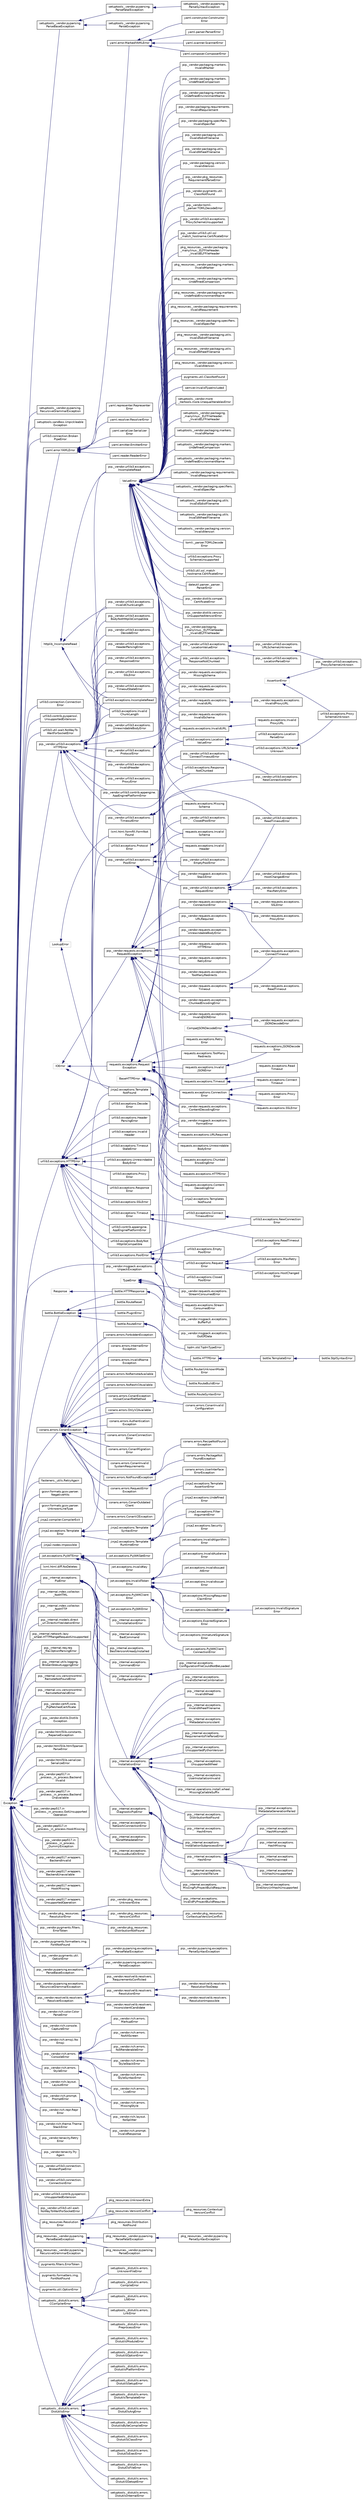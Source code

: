 digraph "Graphical Class Hierarchy"
{
 // LATEX_PDF_SIZE
  edge [fontname="Helvetica",fontsize="10",labelfontname="Helvetica",labelfontsize="10"];
  node [fontname="Helvetica",fontsize="10",shape=record];
  rankdir="LR";
  Node236 [label="AssertionError",height=0.2,width=0.4,color="grey75", fillcolor="white", style="filled",tooltip=" "];
  Node236 -> Node0 [dir="back",color="midnightblue",fontsize="10",style="solid",fontname="Helvetica"];
  Node0 [label="pip._vendor.urllib3.exceptions.\lProxySchemeUnknown",height=0.2,width=0.4,color="black", fillcolor="white", style="filled",URL="$classpip_1_1__vendor_1_1urllib3_1_1exceptions_1_1ProxySchemeUnknown.html",tooltip=" "];
  Node236 -> Node238 [dir="back",color="midnightblue",fontsize="10",style="solid",fontname="Helvetica"];
  Node238 [label="urllib3.exceptions.Proxy\lSchemeUnknown",height=0.2,width=0.4,color="black", fillcolor="white", style="filled",URL="$classurllib3_1_1exceptions_1_1ProxySchemeUnknown.html",tooltip=" "];
  Node292 [label="BaseHTTPError",height=0.2,width=0.4,color="grey75", fillcolor="white", style="filled",tooltip=" "];
  Node292 -> Node293 [dir="back",color="midnightblue",fontsize="10",style="solid",fontname="Helvetica"];
  Node293 [label="pip._vendor.requests.exceptions.\lContentDecodingError",height=0.2,width=0.4,color="black", fillcolor="white", style="filled",URL="$classpip_1_1__vendor_1_1requests_1_1exceptions_1_1ContentDecodingError.html",tooltip=" "];
  Node292 -> Node294 [dir="back",color="midnightblue",fontsize="10",style="solid",fontname="Helvetica"];
  Node294 [label="requests.exceptions.Content\lDecodingError",height=0.2,width=0.4,color="black", fillcolor="white", style="filled",URL="$classrequests_1_1exceptions_1_1ContentDecodingError.html",tooltip=" "];
  Node425 [label="CompatJSONDecodeError",height=0.2,width=0.4,color="grey75", fillcolor="white", style="filled",tooltip=" "];
  Node425 -> Node426 [dir="back",color="midnightblue",fontsize="10",style="solid",fontname="Helvetica"];
  Node426 [label="pip._vendor.requests.exceptions.\lJSONDecodeError",height=0.2,width=0.4,color="black", fillcolor="white", style="filled",URL="$classpip_1_1__vendor_1_1requests_1_1exceptions_1_1JSONDecodeError.html",tooltip=" "];
  Node425 -> Node427 [dir="back",color="midnightblue",fontsize="10",style="solid",fontname="Helvetica"];
  Node427 [label="requests.exceptions.JSONDecode\lError",height=0.2,width=0.4,color="black", fillcolor="white", style="filled",URL="$classrequests_1_1exceptions_1_1JSONDecodeError.html",tooltip=" "];
  Node549 [label="Exception",height=0.2,width=0.4,color="grey75", fillcolor="white", style="filled",tooltip=" "];
  Node549 -> Node550 [dir="back",color="midnightblue",fontsize="10",style="solid",fontname="Helvetica"];
  Node550 [label="bottle.BottleException",height=0.2,width=0.4,color="black", fillcolor="white", style="filled",URL="$classbottle_1_1BottleException.html",tooltip=" "];
  Node550 -> Node551 [dir="back",color="midnightblue",fontsize="10",style="solid",fontname="Helvetica"];
  Node551 [label="bottle.HTTPResponse",height=0.2,width=0.4,color="black", fillcolor="white", style="filled",URL="$classbottle_1_1HTTPResponse.html",tooltip=" "];
  Node551 -> Node552 [dir="back",color="midnightblue",fontsize="10",style="solid",fontname="Helvetica"];
  Node552 [label="bottle.HTTPError",height=0.2,width=0.4,color="black", fillcolor="white", style="filled",URL="$classbottle_1_1HTTPError.html",tooltip=" "];
  Node552 -> Node553 [dir="back",color="midnightblue",fontsize="10",style="solid",fontname="Helvetica"];
  Node553 [label="bottle.TemplateError",height=0.2,width=0.4,color="black", fillcolor="white", style="filled",URL="$classbottle_1_1TemplateError.html",tooltip=" "];
  Node553 -> Node554 [dir="back",color="midnightblue",fontsize="10",style="solid",fontname="Helvetica"];
  Node554 [label="bottle.StplSyntaxError",height=0.2,width=0.4,color="black", fillcolor="white", style="filled",URL="$classbottle_1_1StplSyntaxError.html",tooltip=" "];
  Node550 -> Node555 [dir="back",color="midnightblue",fontsize="10",style="solid",fontname="Helvetica"];
  Node555 [label="bottle.PluginError",height=0.2,width=0.4,color="black", fillcolor="white", style="filled",URL="$classbottle_1_1PluginError.html",tooltip=" "];
  Node550 -> Node556 [dir="back",color="midnightblue",fontsize="10",style="solid",fontname="Helvetica"];
  Node556 [label="bottle.RouteError",height=0.2,width=0.4,color="black", fillcolor="white", style="filled",URL="$classbottle_1_1RouteError.html",tooltip=" "];
  Node556 -> Node557 [dir="back",color="midnightblue",fontsize="10",style="solid",fontname="Helvetica"];
  Node557 [label="bottle.RouteBuildError",height=0.2,width=0.4,color="black", fillcolor="white", style="filled",URL="$classbottle_1_1RouteBuildError.html",tooltip=" "];
  Node556 -> Node558 [dir="back",color="midnightblue",fontsize="10",style="solid",fontname="Helvetica"];
  Node558 [label="bottle.RouteSyntaxError",height=0.2,width=0.4,color="black", fillcolor="white", style="filled",URL="$classbottle_1_1RouteSyntaxError.html",tooltip=" "];
  Node556 -> Node559 [dir="back",color="midnightblue",fontsize="10",style="solid",fontname="Helvetica"];
  Node559 [label="bottle.RouterUnknownMode\lError",height=0.2,width=0.4,color="black", fillcolor="white", style="filled",URL="$classbottle_1_1RouterUnknownModeError.html",tooltip=" "];
  Node550 -> Node560 [dir="back",color="midnightblue",fontsize="10",style="solid",fontname="Helvetica"];
  Node560 [label="bottle.RouteReset",height=0.2,width=0.4,color="black", fillcolor="white", style="filled",URL="$classbottle_1_1RouteReset.html",tooltip=" "];
  Node549 -> Node561 [dir="back",color="midnightblue",fontsize="10",style="solid",fontname="Helvetica"];
  Node561 [label="conans.errors.ConanException",height=0.2,width=0.4,color="black", fillcolor="white", style="filled",URL="$classconans_1_1errors_1_1ConanException.html",tooltip=" "];
  Node561 -> Node562 [dir="back",color="midnightblue",fontsize="10",style="solid",fontname="Helvetica"];
  Node562 [label="conans.errors.Authentication\lException",height=0.2,width=0.4,color="black", fillcolor="white", style="filled",URL="$classconans_1_1errors_1_1AuthenticationException.html",tooltip=" "];
  Node561 -> Node563 [dir="back",color="midnightblue",fontsize="10",style="solid",fontname="Helvetica"];
  Node563 [label="conans.errors.ConanConnection\lError",height=0.2,width=0.4,color="black", fillcolor="white", style="filled",URL="$classconans_1_1errors_1_1ConanConnectionError.html",tooltip=" "];
  Node561 -> Node564 [dir="back",color="midnightblue",fontsize="10",style="solid",fontname="Helvetica"];
  Node564 [label="conans.errors.ConanException\lInUserConanfileMethod",height=0.2,width=0.4,color="black", fillcolor="white", style="filled",URL="$classconans_1_1errors_1_1ConanExceptionInUserConanfileMethod.html",tooltip=" "];
  Node564 -> Node565 [dir="back",color="midnightblue",fontsize="10",style="solid",fontname="Helvetica"];
  Node565 [label="conans.errors.ConanInvalid\lConfiguration",height=0.2,width=0.4,color="black", fillcolor="white", style="filled",URL="$classconans_1_1errors_1_1ConanInvalidConfiguration.html",tooltip=" "];
  Node561 -> Node566 [dir="back",color="midnightblue",fontsize="10",style="solid",fontname="Helvetica"];
  Node566 [label="conans.errors.ConanInvalid\lSystemRequirements",height=0.2,width=0.4,color="black", fillcolor="white", style="filled",URL="$classconans_1_1errors_1_1ConanInvalidSystemRequirements.html",tooltip=" "];
  Node561 -> Node567 [dir="back",color="midnightblue",fontsize="10",style="solid",fontname="Helvetica"];
  Node567 [label="conans.errors.ConanMigration\lError",height=0.2,width=0.4,color="black", fillcolor="white", style="filled",URL="$classconans_1_1errors_1_1ConanMigrationError.html",tooltip=" "];
  Node561 -> Node568 [dir="back",color="midnightblue",fontsize="10",style="solid",fontname="Helvetica"];
  Node568 [label="conans.errors.ConanOutdated\lClient",height=0.2,width=0.4,color="black", fillcolor="white", style="filled",URL="$classconans_1_1errors_1_1ConanOutdatedClient.html",tooltip=" "];
  Node561 -> Node569 [dir="back",color="midnightblue",fontsize="10",style="solid",fontname="Helvetica"];
  Node569 [label="conans.errors.ConanV2Exception",height=0.2,width=0.4,color="black", fillcolor="white", style="filled",URL="$classconans_1_1errors_1_1ConanV2Exception.html",tooltip=" "];
  Node561 -> Node570 [dir="back",color="midnightblue",fontsize="10",style="solid",fontname="Helvetica"];
  Node570 [label="conans.errors.ForbiddenException",height=0.2,width=0.4,color="black", fillcolor="white", style="filled",URL="$classconans_1_1errors_1_1ForbiddenException.html",tooltip=" "];
  Node561 -> Node571 [dir="back",color="midnightblue",fontsize="10",style="solid",fontname="Helvetica"];
  Node571 [label="conans.errors.InternalError\lException",height=0.2,width=0.4,color="black", fillcolor="white", style="filled",URL="$classconans_1_1errors_1_1InternalErrorException.html",tooltip=" "];
  Node561 -> Node572 [dir="back",color="midnightblue",fontsize="10",style="solid",fontname="Helvetica"];
  Node572 [label="conans.errors.InvalidName\lException",height=0.2,width=0.4,color="black", fillcolor="white", style="filled",URL="$classconans_1_1errors_1_1InvalidNameException.html",tooltip=" "];
  Node561 -> Node573 [dir="back",color="midnightblue",fontsize="10",style="solid",fontname="Helvetica"];
  Node573 [label="conans.errors.NoRemoteAvailable",height=0.2,width=0.4,color="black", fillcolor="white", style="filled",URL="$classconans_1_1errors_1_1NoRemoteAvailable.html",tooltip=" "];
  Node561 -> Node574 [dir="back",color="midnightblue",fontsize="10",style="solid",fontname="Helvetica"];
  Node574 [label="conans.errors.NoRestV2Available",height=0.2,width=0.4,color="black", fillcolor="white", style="filled",URL="$classconans_1_1errors_1_1NoRestV2Available.html",tooltip=" "];
  Node561 -> Node575 [dir="back",color="midnightblue",fontsize="10",style="solid",fontname="Helvetica"];
  Node575 [label="conans.errors.NotFoundException",height=0.2,width=0.4,color="black", fillcolor="white", style="filled",URL="$classconans_1_1errors_1_1NotFoundException.html",tooltip=" "];
  Node575 -> Node576 [dir="back",color="midnightblue",fontsize="10",style="solid",fontname="Helvetica"];
  Node576 [label="conans.errors.PackageNot\lFoundException",height=0.2,width=0.4,color="black", fillcolor="white", style="filled",URL="$classconans_1_1errors_1_1PackageNotFoundException.html",tooltip=" "];
  Node575 -> Node577 [dir="back",color="midnightblue",fontsize="10",style="solid",fontname="Helvetica"];
  Node577 [label="conans.errors.RecipeNotFound\lException",height=0.2,width=0.4,color="black", fillcolor="white", style="filled",URL="$classconans_1_1errors_1_1RecipeNotFoundException.html",tooltip=" "];
  Node561 -> Node578 [dir="back",color="midnightblue",fontsize="10",style="solid",fontname="Helvetica"];
  Node578 [label="conans.errors.OnlyV2Available",height=0.2,width=0.4,color="black", fillcolor="white", style="filled",URL="$classconans_1_1errors_1_1OnlyV2Available.html",tooltip=" "];
  Node561 -> Node579 [dir="back",color="midnightblue",fontsize="10",style="solid",fontname="Helvetica"];
  Node579 [label="conans.errors.RequestError\lException",height=0.2,width=0.4,color="black", fillcolor="white", style="filled",URL="$classconans_1_1errors_1_1RequestErrorException.html",tooltip=" "];
  Node579 -> Node580 [dir="back",color="midnightblue",fontsize="10",style="solid",fontname="Helvetica"];
  Node580 [label="conans.errors.UserInterface\lErrorException",height=0.2,width=0.4,color="black", fillcolor="white", style="filled",URL="$classconans_1_1errors_1_1UserInterfaceErrorException.html",tooltip=" "];
  Node549 -> Node581 [dir="back",color="midnightblue",fontsize="10",style="solid",fontname="Helvetica"];
  Node581 [label="fasteners._utils.RetryAgain",height=0.2,width=0.4,color="black", fillcolor="white", style="filled",URL="$classfasteners_1_1__utils_1_1RetryAgain.html",tooltip=" "];
  Node549 -> Node582 [dir="back",color="midnightblue",fontsize="10",style="solid",fontname="Helvetica"];
  Node582 [label="gcovr.formats.gcov.parser.\lNegativeHits",height=0.2,width=0.4,color="black", fillcolor="white", style="filled",URL="$classgcovr_1_1formats_1_1gcov_1_1parser_1_1NegativeHits.html",tooltip=" "];
  Node549 -> Node583 [dir="back",color="midnightblue",fontsize="10",style="solid",fontname="Helvetica"];
  Node583 [label="gcovr.formats.gcov.parser.\lUnknownLineType",height=0.2,width=0.4,color="black", fillcolor="white", style="filled",URL="$classgcovr_1_1formats_1_1gcov_1_1parser_1_1UnknownLineType.html",tooltip=" "];
  Node549 -> Node584 [dir="back",color="midnightblue",fontsize="10",style="solid",fontname="Helvetica"];
  Node584 [label="jinja2.compiler.CompilerExit",height=0.2,width=0.4,color="black", fillcolor="white", style="filled",URL="$classjinja2_1_1compiler_1_1CompilerExit.html",tooltip=" "];
  Node549 -> Node585 [dir="back",color="midnightblue",fontsize="10",style="solid",fontname="Helvetica"];
  Node585 [label="jinja2.exceptions.Template\lError",height=0.2,width=0.4,color="black", fillcolor="white", style="filled",URL="$classjinja2_1_1exceptions_1_1TemplateError.html",tooltip=" "];
  Node585 -> Node586 [dir="back",color="midnightblue",fontsize="10",style="solid",fontname="Helvetica"];
  Node586 [label="jinja2.exceptions.Template\lNotFound",height=0.2,width=0.4,color="black", fillcolor="white", style="filled",URL="$classjinja2_1_1exceptions_1_1TemplateNotFound.html",tooltip=" "];
  Node586 -> Node587 [dir="back",color="midnightblue",fontsize="10",style="solid",fontname="Helvetica"];
  Node587 [label="jinja2.exceptions.Templates\lNotFound",height=0.2,width=0.4,color="black", fillcolor="white", style="filled",URL="$classjinja2_1_1exceptions_1_1TemplatesNotFound.html",tooltip=" "];
  Node585 -> Node588 [dir="back",color="midnightblue",fontsize="10",style="solid",fontname="Helvetica"];
  Node588 [label="jinja2.exceptions.Template\lRuntimeError",height=0.2,width=0.4,color="black", fillcolor="white", style="filled",URL="$classjinja2_1_1exceptions_1_1TemplateRuntimeError.html",tooltip=" "];
  Node588 -> Node589 [dir="back",color="midnightblue",fontsize="10",style="solid",fontname="Helvetica"];
  Node589 [label="jinja2.exceptions.Filter\lArgumentError",height=0.2,width=0.4,color="black", fillcolor="white", style="filled",URL="$classjinja2_1_1exceptions_1_1FilterArgumentError.html",tooltip=" "];
  Node588 -> Node590 [dir="back",color="midnightblue",fontsize="10",style="solid",fontname="Helvetica"];
  Node590 [label="jinja2.exceptions.Security\lError",height=0.2,width=0.4,color="black", fillcolor="white", style="filled",URL="$classjinja2_1_1exceptions_1_1SecurityError.html",tooltip=" "];
  Node588 -> Node591 [dir="back",color="midnightblue",fontsize="10",style="solid",fontname="Helvetica"];
  Node591 [label="jinja2.exceptions.Undefined\lError",height=0.2,width=0.4,color="black", fillcolor="white", style="filled",URL="$classjinja2_1_1exceptions_1_1UndefinedError.html",tooltip=" "];
  Node585 -> Node592 [dir="back",color="midnightblue",fontsize="10",style="solid",fontname="Helvetica"];
  Node592 [label="jinja2.exceptions.Template\lSyntaxError",height=0.2,width=0.4,color="black", fillcolor="white", style="filled",URL="$classjinja2_1_1exceptions_1_1TemplateSyntaxError.html",tooltip=" "];
  Node592 -> Node593 [dir="back",color="midnightblue",fontsize="10",style="solid",fontname="Helvetica"];
  Node593 [label="jinja2.exceptions.Template\lAssertionError",height=0.2,width=0.4,color="black", fillcolor="white", style="filled",URL="$classjinja2_1_1exceptions_1_1TemplateAssertionError.html",tooltip=" "];
  Node549 -> Node594 [dir="back",color="midnightblue",fontsize="10",style="solid",fontname="Helvetica"];
  Node594 [label="jinja2.nodes.Impossible",height=0.2,width=0.4,color="black", fillcolor="white", style="filled",URL="$classjinja2_1_1nodes_1_1Impossible.html",tooltip=" "];
  Node549 -> Node595 [dir="back",color="midnightblue",fontsize="10",style="solid",fontname="Helvetica"];
  Node595 [label="jwt.exceptions.PyJWTError",height=0.2,width=0.4,color="black", fillcolor="white", style="filled",URL="$classjwt_1_1exceptions_1_1PyJWTError.html",tooltip=" "];
  Node595 -> Node596 [dir="back",color="midnightblue",fontsize="10",style="solid",fontname="Helvetica"];
  Node596 [label="jwt.exceptions.InvalidKey\lError",height=0.2,width=0.4,color="black", fillcolor="white", style="filled",URL="$classjwt_1_1exceptions_1_1InvalidKeyError.html",tooltip=" "];
  Node595 -> Node597 [dir="back",color="midnightblue",fontsize="10",style="solid",fontname="Helvetica"];
  Node597 [label="jwt.exceptions.InvalidToken\lError",height=0.2,width=0.4,color="black", fillcolor="white", style="filled",URL="$classjwt_1_1exceptions_1_1InvalidTokenError.html",tooltip=" "];
  Node597 -> Node598 [dir="back",color="midnightblue",fontsize="10",style="solid",fontname="Helvetica"];
  Node598 [label="jwt.exceptions.DecodeError",height=0.2,width=0.4,color="black", fillcolor="white", style="filled",URL="$classjwt_1_1exceptions_1_1DecodeError.html",tooltip=" "];
  Node598 -> Node599 [dir="back",color="midnightblue",fontsize="10",style="solid",fontname="Helvetica"];
  Node599 [label="jwt.exceptions.InvalidSignature\lError",height=0.2,width=0.4,color="black", fillcolor="white", style="filled",URL="$classjwt_1_1exceptions_1_1InvalidSignatureError.html",tooltip=" "];
  Node597 -> Node600 [dir="back",color="midnightblue",fontsize="10",style="solid",fontname="Helvetica"];
  Node600 [label="jwt.exceptions.ExpiredSignature\lError",height=0.2,width=0.4,color="black", fillcolor="white", style="filled",URL="$classjwt_1_1exceptions_1_1ExpiredSignatureError.html",tooltip=" "];
  Node597 -> Node601 [dir="back",color="midnightblue",fontsize="10",style="solid",fontname="Helvetica"];
  Node601 [label="jwt.exceptions.ImmatureSignature\lError",height=0.2,width=0.4,color="black", fillcolor="white", style="filled",URL="$classjwt_1_1exceptions_1_1ImmatureSignatureError.html",tooltip=" "];
  Node597 -> Node602 [dir="back",color="midnightblue",fontsize="10",style="solid",fontname="Helvetica"];
  Node602 [label="jwt.exceptions.InvalidAlgorithm\lError",height=0.2,width=0.4,color="black", fillcolor="white", style="filled",URL="$classjwt_1_1exceptions_1_1InvalidAlgorithmError.html",tooltip=" "];
  Node597 -> Node603 [dir="back",color="midnightblue",fontsize="10",style="solid",fontname="Helvetica"];
  Node603 [label="jwt.exceptions.InvalidAudience\lError",height=0.2,width=0.4,color="black", fillcolor="white", style="filled",URL="$classjwt_1_1exceptions_1_1InvalidAudienceError.html",tooltip=" "];
  Node597 -> Node604 [dir="back",color="midnightblue",fontsize="10",style="solid",fontname="Helvetica"];
  Node604 [label="jwt.exceptions.InvalidIssued\lAtError",height=0.2,width=0.4,color="black", fillcolor="white", style="filled",URL="$classjwt_1_1exceptions_1_1InvalidIssuedAtError.html",tooltip=" "];
  Node597 -> Node605 [dir="back",color="midnightblue",fontsize="10",style="solid",fontname="Helvetica"];
  Node605 [label="jwt.exceptions.InvalidIssuer\lError",height=0.2,width=0.4,color="black", fillcolor="white", style="filled",URL="$classjwt_1_1exceptions_1_1InvalidIssuerError.html",tooltip=" "];
  Node597 -> Node606 [dir="back",color="midnightblue",fontsize="10",style="solid",fontname="Helvetica"];
  Node606 [label="jwt.exceptions.MissingRequired\lClaimError",height=0.2,width=0.4,color="black", fillcolor="white", style="filled",URL="$classjwt_1_1exceptions_1_1MissingRequiredClaimError.html",tooltip=" "];
  Node595 -> Node607 [dir="back",color="midnightblue",fontsize="10",style="solid",fontname="Helvetica"];
  Node607 [label="jwt.exceptions.PyJWKClient\lError",height=0.2,width=0.4,color="black", fillcolor="white", style="filled",URL="$classjwt_1_1exceptions_1_1PyJWKClientError.html",tooltip=" "];
  Node607 -> Node608 [dir="back",color="midnightblue",fontsize="10",style="solid",fontname="Helvetica"];
  Node608 [label="jwt.exceptions.PyJWKClient\lConnectionError",height=0.2,width=0.4,color="black", fillcolor="white", style="filled",URL="$classjwt_1_1exceptions_1_1PyJWKClientConnectionError.html",tooltip=" "];
  Node595 -> Node609 [dir="back",color="midnightblue",fontsize="10",style="solid",fontname="Helvetica"];
  Node609 [label="jwt.exceptions.PyJWKError",height=0.2,width=0.4,color="black", fillcolor="white", style="filled",URL="$classjwt_1_1exceptions_1_1PyJWKError.html",tooltip=" "];
  Node595 -> Node610 [dir="back",color="midnightblue",fontsize="10",style="solid",fontname="Helvetica"];
  Node610 [label="jwt.exceptions.PyJWKSetError",height=0.2,width=0.4,color="black", fillcolor="white", style="filled",URL="$classjwt_1_1exceptions_1_1PyJWKSetError.html",tooltip=" "];
  Node549 -> Node611 [dir="back",color="midnightblue",fontsize="10",style="solid",fontname="Helvetica"];
  Node611 [label="lxml.html.diff.NoDeletes",height=0.2,width=0.4,color="black", fillcolor="white", style="filled",URL="$classlxml_1_1html_1_1diff_1_1NoDeletes.html",tooltip=" "];
  Node549 -> Node612 [dir="back",color="midnightblue",fontsize="10",style="solid",fontname="Helvetica"];
  Node612 [label="pip._internal.exceptions.\lPipError",height=0.2,width=0.4,color="black", fillcolor="white", style="filled",URL="$classpip_1_1__internal_1_1exceptions_1_1PipError.html",tooltip=" "];
  Node612 -> Node613 [dir="back",color="midnightblue",fontsize="10",style="solid",fontname="Helvetica"];
  Node613 [label="pip._internal.exceptions.\lBadCommand",height=0.2,width=0.4,color="black", fillcolor="white", style="filled",URL="$classpip_1_1__internal_1_1exceptions_1_1BadCommand.html",tooltip=" "];
  Node612 -> Node614 [dir="back",color="midnightblue",fontsize="10",style="solid",fontname="Helvetica"];
  Node614 [label="pip._internal.exceptions.\lBestVersionAlreadyInstalled",height=0.2,width=0.4,color="black", fillcolor="white", style="filled",URL="$classpip_1_1__internal_1_1exceptions_1_1BestVersionAlreadyInstalled.html",tooltip=" "];
  Node612 -> Node615 [dir="back",color="midnightblue",fontsize="10",style="solid",fontname="Helvetica"];
  Node615 [label="pip._internal.exceptions.\lCommandError",height=0.2,width=0.4,color="black", fillcolor="white", style="filled",URL="$classpip_1_1__internal_1_1exceptions_1_1CommandError.html",tooltip=" "];
  Node612 -> Node616 [dir="back",color="midnightblue",fontsize="10",style="solid",fontname="Helvetica"];
  Node616 [label="pip._internal.exceptions.\lConfigurationError",height=0.2,width=0.4,color="black", fillcolor="white", style="filled",URL="$classpip_1_1__internal_1_1exceptions_1_1ConfigurationError.html",tooltip=" "];
  Node616 -> Node617 [dir="back",color="midnightblue",fontsize="10",style="solid",fontname="Helvetica"];
  Node617 [label="pip._internal.exceptions.\lConfigurationFileCouldNotBeLoaded",height=0.2,width=0.4,color="black", fillcolor="white", style="filled",URL="$classpip_1_1__internal_1_1exceptions_1_1ConfigurationFileCouldNotBeLoaded.html",tooltip=" "];
  Node612 -> Node618 [dir="back",color="midnightblue",fontsize="10",style="solid",fontname="Helvetica"];
  Node618 [label="pip._internal.exceptions.\lDiagnosticPipError",height=0.2,width=0.4,color="black", fillcolor="white", style="filled",URL="$classpip_1_1__internal_1_1exceptions_1_1DiagnosticPipError.html",tooltip=" "];
  Node618 -> Node619 [dir="back",color="midnightblue",fontsize="10",style="solid",fontname="Helvetica"];
  Node619 [label="pip._internal.exceptions.\lInstallationSubprocessError",height=0.2,width=0.4,color="black", fillcolor="white", style="filled",URL="$classpip_1_1__internal_1_1exceptions_1_1InstallationSubprocessError.html",tooltip=" "];
  Node619 -> Node620 [dir="back",color="midnightblue",fontsize="10",style="solid",fontname="Helvetica"];
  Node620 [label="pip._internal.exceptions.\lMetadataGenerationFailed",height=0.2,width=0.4,color="black", fillcolor="white", style="filled",URL="$classpip_1_1__internal_1_1exceptions_1_1MetadataGenerationFailed.html",tooltip=" "];
  Node618 -> Node621 [dir="back",color="midnightblue",fontsize="10",style="solid",fontname="Helvetica"];
  Node621 [label="pip._internal.exceptions.\lInvalidPyProjectBuildRequires",height=0.2,width=0.4,color="black", fillcolor="white", style="filled",URL="$classpip_1_1__internal_1_1exceptions_1_1InvalidPyProjectBuildRequires.html",tooltip=" "];
  Node618 -> Node622 [dir="back",color="midnightblue",fontsize="10",style="solid",fontname="Helvetica"];
  Node622 [label="pip._internal.exceptions.\lLegacyInstallFailure",height=0.2,width=0.4,color="black", fillcolor="white", style="filled",URL="$classpip_1_1__internal_1_1exceptions_1_1LegacyInstallFailure.html",tooltip=" "];
  Node618 -> Node623 [dir="back",color="midnightblue",fontsize="10",style="solid",fontname="Helvetica"];
  Node623 [label="pip._internal.exceptions.\lMissingPyProjectBuildRequires",height=0.2,width=0.4,color="black", fillcolor="white", style="filled",URL="$classpip_1_1__internal_1_1exceptions_1_1MissingPyProjectBuildRequires.html",tooltip=" "];
  Node612 -> Node624 [dir="back",color="midnightblue",fontsize="10",style="solid",fontname="Helvetica"];
  Node624 [label="pip._internal.exceptions.\lInstallationError",height=0.2,width=0.4,color="black", fillcolor="white", style="filled",URL="$classpip_1_1__internal_1_1exceptions_1_1InstallationError.html",tooltip=" "];
  Node624 -> Node625 [dir="back",color="midnightblue",fontsize="10",style="solid",fontname="Helvetica"];
  Node625 [label="pip._internal.exceptions.\lDistributionNotFound",height=0.2,width=0.4,color="black", fillcolor="white", style="filled",URL="$classpip_1_1__internal_1_1exceptions_1_1DistributionNotFound.html",tooltip=" "];
  Node624 -> Node626 [dir="back",color="midnightblue",fontsize="10",style="solid",fontname="Helvetica"];
  Node626 [label="pip._internal.exceptions.\lHashError",height=0.2,width=0.4,color="black", fillcolor="white", style="filled",URL="$classpip_1_1__internal_1_1exceptions_1_1HashError.html",tooltip=" "];
  Node626 -> Node627 [dir="back",color="midnightblue",fontsize="10",style="solid",fontname="Helvetica"];
  Node627 [label="pip._internal.exceptions.\lDirectoryUrlHashUnsupported",height=0.2,width=0.4,color="black", fillcolor="white", style="filled",URL="$classpip_1_1__internal_1_1exceptions_1_1DirectoryUrlHashUnsupported.html",tooltip=" "];
  Node626 -> Node628 [dir="back",color="midnightblue",fontsize="10",style="solid",fontname="Helvetica"];
  Node628 [label="pip._internal.exceptions.\lHashMismatch",height=0.2,width=0.4,color="black", fillcolor="white", style="filled",URL="$classpip_1_1__internal_1_1exceptions_1_1HashMismatch.html",tooltip=" "];
  Node626 -> Node629 [dir="back",color="midnightblue",fontsize="10",style="solid",fontname="Helvetica"];
  Node629 [label="pip._internal.exceptions.\lHashMissing",height=0.2,width=0.4,color="black", fillcolor="white", style="filled",URL="$classpip_1_1__internal_1_1exceptions_1_1HashMissing.html",tooltip=" "];
  Node626 -> Node630 [dir="back",color="midnightblue",fontsize="10",style="solid",fontname="Helvetica"];
  Node630 [label="pip._internal.exceptions.\lHashUnpinned",height=0.2,width=0.4,color="black", fillcolor="white", style="filled",URL="$classpip_1_1__internal_1_1exceptions_1_1HashUnpinned.html",tooltip=" "];
  Node626 -> Node631 [dir="back",color="midnightblue",fontsize="10",style="solid",fontname="Helvetica"];
  Node631 [label="pip._internal.exceptions.\lVcsHashUnsupported",height=0.2,width=0.4,color="black", fillcolor="white", style="filled",URL="$classpip_1_1__internal_1_1exceptions_1_1VcsHashUnsupported.html",tooltip=" "];
  Node624 -> Node632 [dir="back",color="midnightblue",fontsize="10",style="solid",fontname="Helvetica"];
  Node632 [label="pip._internal.exceptions.\lHashErrors",height=0.2,width=0.4,color="black", fillcolor="white", style="filled",URL="$classpip_1_1__internal_1_1exceptions_1_1HashErrors.html",tooltip=" "];
  Node624 -> Node619 [dir="back",color="midnightblue",fontsize="10",style="solid",fontname="Helvetica"];
  Node624 -> Node633 [dir="back",color="midnightblue",fontsize="10",style="solid",fontname="Helvetica"];
  Node633 [label="pip._internal.exceptions.\lInvalidSchemeCombination",height=0.2,width=0.4,color="black", fillcolor="white", style="filled",URL="$classpip_1_1__internal_1_1exceptions_1_1InvalidSchemeCombination.html",tooltip=" "];
  Node624 -> Node634 [dir="back",color="midnightblue",fontsize="10",style="solid",fontname="Helvetica"];
  Node634 [label="pip._internal.exceptions.\lInvalidWheel",height=0.2,width=0.4,color="black", fillcolor="white", style="filled",URL="$classpip_1_1__internal_1_1exceptions_1_1InvalidWheel.html",tooltip=" "];
  Node624 -> Node635 [dir="back",color="midnightblue",fontsize="10",style="solid",fontname="Helvetica"];
  Node635 [label="pip._internal.exceptions.\lInvalidWheelFilename",height=0.2,width=0.4,color="black", fillcolor="white", style="filled",URL="$classpip_1_1__internal_1_1exceptions_1_1InvalidWheelFilename.html",tooltip=" "];
  Node624 -> Node620 [dir="back",color="midnightblue",fontsize="10",style="solid",fontname="Helvetica"];
  Node624 -> Node636 [dir="back",color="midnightblue",fontsize="10",style="solid",fontname="Helvetica"];
  Node636 [label="pip._internal.exceptions.\lMetadataInconsistent",height=0.2,width=0.4,color="black", fillcolor="white", style="filled",URL="$classpip_1_1__internal_1_1exceptions_1_1MetadataInconsistent.html",tooltip=" "];
  Node624 -> Node637 [dir="back",color="midnightblue",fontsize="10",style="solid",fontname="Helvetica"];
  Node637 [label="pip._internal.exceptions.\lRequirementsFileParseError",height=0.2,width=0.4,color="black", fillcolor="white", style="filled",URL="$classpip_1_1__internal_1_1exceptions_1_1RequirementsFileParseError.html",tooltip=" "];
  Node624 -> Node638 [dir="back",color="midnightblue",fontsize="10",style="solid",fontname="Helvetica"];
  Node638 [label="pip._internal.exceptions.\lUnsupportedPythonVersion",height=0.2,width=0.4,color="black", fillcolor="white", style="filled",URL="$classpip_1_1__internal_1_1exceptions_1_1UnsupportedPythonVersion.html",tooltip=" "];
  Node624 -> Node639 [dir="back",color="midnightblue",fontsize="10",style="solid",fontname="Helvetica"];
  Node639 [label="pip._internal.exceptions.\lUnsupportedWheel",height=0.2,width=0.4,color="black", fillcolor="white", style="filled",URL="$classpip_1_1__internal_1_1exceptions_1_1UnsupportedWheel.html",tooltip=" "];
  Node624 -> Node640 [dir="back",color="midnightblue",fontsize="10",style="solid",fontname="Helvetica"];
  Node640 [label="pip._internal.exceptions.\lUserInstallationInvalid",height=0.2,width=0.4,color="black", fillcolor="white", style="filled",URL="$classpip_1_1__internal_1_1exceptions_1_1UserInstallationInvalid.html",tooltip=" "];
  Node624 -> Node641 [dir="back",color="midnightblue",fontsize="10",style="solid",fontname="Helvetica"];
  Node641 [label="pip._internal.operations.install.wheel.\lMissingCallableSuffix",height=0.2,width=0.4,color="black", fillcolor="white", style="filled",URL="$classpip_1_1__internal_1_1operations_1_1install_1_1wheel_1_1MissingCallableSuffix.html",tooltip=" "];
  Node612 -> Node642 [dir="back",color="midnightblue",fontsize="10",style="solid",fontname="Helvetica"];
  Node642 [label="pip._internal.exceptions.\lNetworkConnectionError",height=0.2,width=0.4,color="black", fillcolor="white", style="filled",URL="$classpip_1_1__internal_1_1exceptions_1_1NetworkConnectionError.html",tooltip=" "];
  Node612 -> Node643 [dir="back",color="midnightblue",fontsize="10",style="solid",fontname="Helvetica"];
  Node643 [label="pip._internal.exceptions.\lNoneMetadataError",height=0.2,width=0.4,color="black", fillcolor="white", style="filled",URL="$classpip_1_1__internal_1_1exceptions_1_1NoneMetadataError.html",tooltip=" "];
  Node612 -> Node644 [dir="back",color="midnightblue",fontsize="10",style="solid",fontname="Helvetica"];
  Node644 [label="pip._internal.exceptions.\lPreviousBuildDirError",height=0.2,width=0.4,color="black", fillcolor="white", style="filled",URL="$classpip_1_1__internal_1_1exceptions_1_1PreviousBuildDirError.html",tooltip=" "];
  Node612 -> Node645 [dir="back",color="midnightblue",fontsize="10",style="solid",fontname="Helvetica"];
  Node645 [label="pip._internal.exceptions.\lUninstallationError",height=0.2,width=0.4,color="black", fillcolor="white", style="filled",URL="$classpip_1_1__internal_1_1exceptions_1_1UninstallationError.html",tooltip=" "];
  Node549 -> Node646 [dir="back",color="midnightblue",fontsize="10",style="solid",fontname="Helvetica"];
  Node646 [label="pip._internal.index.collector.\l_NotHTML",height=0.2,width=0.4,color="black", fillcolor="white", style="filled",URL="$classpip_1_1__internal_1_1index_1_1collector_1_1__NotHTML.html",tooltip=" "];
  Node549 -> Node647 [dir="back",color="midnightblue",fontsize="10",style="solid",fontname="Helvetica"];
  Node647 [label="pip._internal.index.collector.\l_NotHTTP",height=0.2,width=0.4,color="black", fillcolor="white", style="filled",URL="$classpip_1_1__internal_1_1index_1_1collector_1_1__NotHTTP.html",tooltip=" "];
  Node549 -> Node648 [dir="back",color="midnightblue",fontsize="10",style="solid",fontname="Helvetica"];
  Node648 [label="pip._internal.models.direct\l_url.DirectUrlValidationError",height=0.2,width=0.4,color="black", fillcolor="white", style="filled",URL="$classpip_1_1__internal_1_1models_1_1direct__url_1_1DirectUrlValidationError.html",tooltip=" "];
  Node549 -> Node649 [dir="back",color="midnightblue",fontsize="10",style="solid",fontname="Helvetica"];
  Node649 [label="pip._internal.network.lazy\l_wheel.HTTPRangeRequestUnsupported",height=0.2,width=0.4,color="black", fillcolor="white", style="filled",URL="$classpip_1_1__internal_1_1network_1_1lazy__wheel_1_1HTTPRangeRequestUnsupported.html",tooltip=" "];
  Node549 -> Node650 [dir="back",color="midnightblue",fontsize="10",style="solid",fontname="Helvetica"];
  Node650 [label="pip._internal.req.req\l_file.OptionParsingError",height=0.2,width=0.4,color="black", fillcolor="white", style="filled",URL="$classpip_1_1__internal_1_1req_1_1req__file_1_1OptionParsingError.html",tooltip=" "];
  Node549 -> Node651 [dir="back",color="midnightblue",fontsize="10",style="solid",fontname="Helvetica"];
  Node651 [label="pip._internal.utils.logging.\lBrokenStdoutLoggingError",height=0.2,width=0.4,color="black", fillcolor="white", style="filled",URL="$classpip_1_1__internal_1_1utils_1_1logging_1_1BrokenStdoutLoggingError.html",tooltip=" "];
  Node549 -> Node652 [dir="back",color="midnightblue",fontsize="10",style="solid",fontname="Helvetica"];
  Node652 [label="pip._internal.vcs.versioncontrol.\lRemoteNotFoundError",height=0.2,width=0.4,color="black", fillcolor="white", style="filled",URL="$classpip_1_1__internal_1_1vcs_1_1versioncontrol_1_1RemoteNotFoundError.html",tooltip=" "];
  Node549 -> Node653 [dir="back",color="midnightblue",fontsize="10",style="solid",fontname="Helvetica"];
  Node653 [label="pip._internal.vcs.versioncontrol.\lRemoteNotValidError",height=0.2,width=0.4,color="black", fillcolor="white", style="filled",URL="$classpip_1_1__internal_1_1vcs_1_1versioncontrol_1_1RemoteNotValidError.html",tooltip=" "];
  Node549 -> Node654 [dir="back",color="midnightblue",fontsize="10",style="solid",fontname="Helvetica"];
  Node654 [label="pip._vendor.certifi.core.\l_PipPatchedCertificate",height=0.2,width=0.4,color="black", fillcolor="white", style="filled",URL="$classpip_1_1__vendor_1_1certifi_1_1core_1_1__PipPatchedCertificate.html",tooltip=" "];
  Node549 -> Node655 [dir="back",color="midnightblue",fontsize="10",style="solid",fontname="Helvetica"];
  Node655 [label="pip._vendor.distlib.Distlib\lException",height=0.2,width=0.4,color="black", fillcolor="white", style="filled",URL="$classpip_1_1__vendor_1_1distlib_1_1DistlibException.html",tooltip=" "];
  Node549 -> Node656 [dir="back",color="midnightblue",fontsize="10",style="solid",fontname="Helvetica"];
  Node656 [label="pip._vendor.html5lib.constants.\l_ReparseException",height=0.2,width=0.4,color="black", fillcolor="white", style="filled",URL="$classpip_1_1__vendor_1_1html5lib_1_1constants_1_1__ReparseException.html",tooltip=" "];
  Node549 -> Node657 [dir="back",color="midnightblue",fontsize="10",style="solid",fontname="Helvetica"];
  Node657 [label="pip._vendor.html5lib.html5parser.\lParseError",height=0.2,width=0.4,color="black", fillcolor="white", style="filled",URL="$classpip_1_1__vendor_1_1html5lib_1_1html5parser_1_1ParseError.html",tooltip=" "];
  Node549 -> Node658 [dir="back",color="midnightblue",fontsize="10",style="solid",fontname="Helvetica"];
  Node658 [label="pip._vendor.html5lib.serializer.\lSerializeError",height=0.2,width=0.4,color="black", fillcolor="white", style="filled",URL="$classpip_1_1__vendor_1_1html5lib_1_1serializer_1_1SerializeError.html",tooltip=" "];
  Node549 -> Node659 [dir="back",color="midnightblue",fontsize="10",style="solid",fontname="Helvetica"];
  Node659 [label="pip._vendor.msgpack.exceptions.\lUnpackException",height=0.2,width=0.4,color="black", fillcolor="white", style="filled",URL="$classpip_1_1__vendor_1_1msgpack_1_1exceptions_1_1UnpackException.html",tooltip=" "];
  Node659 -> Node660 [dir="back",color="midnightblue",fontsize="10",style="solid",fontname="Helvetica"];
  Node660 [label="pip._vendor.msgpack.exceptions.\lBufferFull",height=0.2,width=0.4,color="black", fillcolor="white", style="filled",URL="$classpip_1_1__vendor_1_1msgpack_1_1exceptions_1_1BufferFull.html",tooltip=" "];
  Node659 -> Node661 [dir="back",color="midnightblue",fontsize="10",style="solid",fontname="Helvetica"];
  Node661 [label="pip._vendor.msgpack.exceptions.\lFormatError",height=0.2,width=0.4,color="black", fillcolor="white", style="filled",URL="$classpip_1_1__vendor_1_1msgpack_1_1exceptions_1_1FormatError.html",tooltip=" "];
  Node659 -> Node662 [dir="back",color="midnightblue",fontsize="10",style="solid",fontname="Helvetica"];
  Node662 [label="pip._vendor.msgpack.exceptions.\lOutOfData",height=0.2,width=0.4,color="black", fillcolor="white", style="filled",URL="$classpip_1_1__vendor_1_1msgpack_1_1exceptions_1_1OutOfData.html",tooltip=" "];
  Node659 -> Node663 [dir="back",color="midnightblue",fontsize="10",style="solid",fontname="Helvetica"];
  Node663 [label="pip._vendor.msgpack.exceptions.\lStackError",height=0.2,width=0.4,color="black", fillcolor="white", style="filled",URL="$classpip_1_1__vendor_1_1msgpack_1_1exceptions_1_1StackError.html",tooltip=" "];
  Node549 -> Node664 [dir="back",color="midnightblue",fontsize="10",style="solid",fontname="Helvetica"];
  Node664 [label="pip._vendor.pep517.in\l_process._in_process.Backend\lInvalid",height=0.2,width=0.4,color="black", fillcolor="white", style="filled",URL="$classpip_1_1__vendor_1_1pep517_1_1in__process_1_1__in__process_1_1BackendInvalid.html",tooltip=" "];
  Node549 -> Node665 [dir="back",color="midnightblue",fontsize="10",style="solid",fontname="Helvetica"];
  Node665 [label="pip._vendor.pep517.in\l_process._in_process.Backend\lUnavailable",height=0.2,width=0.4,color="black", fillcolor="white", style="filled",URL="$classpip_1_1__vendor_1_1pep517_1_1in__process_1_1__in__process_1_1BackendUnavailable.html",tooltip=" "];
  Node549 -> Node666 [dir="back",color="midnightblue",fontsize="10",style="solid",fontname="Helvetica"];
  Node666 [label="pip._vendor.pep517.in\l_process._in_process.GotUnsupported\lOperation",height=0.2,width=0.4,color="black", fillcolor="white", style="filled",URL="$classpip_1_1__vendor_1_1pep517_1_1in__process_1_1__in__process_1_1GotUnsupportedOperation.html",tooltip=" "];
  Node549 -> Node667 [dir="back",color="midnightblue",fontsize="10",style="solid",fontname="Helvetica"];
  Node667 [label="pip._vendor.pep517.in\l_process._in_process.HookMissing",height=0.2,width=0.4,color="black", fillcolor="white", style="filled",URL="$classpip_1_1__vendor_1_1pep517_1_1in__process_1_1__in__process_1_1HookMissing.html",tooltip=" "];
  Node549 -> Node668 [dir="back",color="midnightblue",fontsize="10",style="solid",fontname="Helvetica"];
  Node668 [label="pip._vendor.pep517.in\l_process._in_process.\l_DummyException",height=0.2,width=0.4,color="black", fillcolor="white", style="filled",URL="$classpip_1_1__vendor_1_1pep517_1_1in__process_1_1__in__process_1_1__DummyException.html",tooltip=" "];
  Node549 -> Node669 [dir="back",color="midnightblue",fontsize="10",style="solid",fontname="Helvetica"];
  Node669 [label="pip._vendor.pep517.wrappers.\lBackendInvalid",height=0.2,width=0.4,color="black", fillcolor="white", style="filled",URL="$classpip_1_1__vendor_1_1pep517_1_1wrappers_1_1BackendInvalid.html",tooltip=" "];
  Node549 -> Node670 [dir="back",color="midnightblue",fontsize="10",style="solid",fontname="Helvetica"];
  Node670 [label="pip._vendor.pep517.wrappers.\lBackendUnavailable",height=0.2,width=0.4,color="black", fillcolor="white", style="filled",URL="$classpip_1_1__vendor_1_1pep517_1_1wrappers_1_1BackendUnavailable.html",tooltip=" "];
  Node549 -> Node671 [dir="back",color="midnightblue",fontsize="10",style="solid",fontname="Helvetica"];
  Node671 [label="pip._vendor.pep517.wrappers.\lHookMissing",height=0.2,width=0.4,color="black", fillcolor="white", style="filled",URL="$classpip_1_1__vendor_1_1pep517_1_1wrappers_1_1HookMissing.html",tooltip=" "];
  Node549 -> Node672 [dir="back",color="midnightblue",fontsize="10",style="solid",fontname="Helvetica"];
  Node672 [label="pip._vendor.pep517.wrappers.\lUnsupportedOperation",height=0.2,width=0.4,color="black", fillcolor="white", style="filled",URL="$classpip_1_1__vendor_1_1pep517_1_1wrappers_1_1UnsupportedOperation.html",tooltip=" "];
  Node549 -> Node673 [dir="back",color="midnightblue",fontsize="10",style="solid",fontname="Helvetica"];
  Node673 [label="pip._vendor.pkg_resources.\lResolutionError",height=0.2,width=0.4,color="black", fillcolor="white", style="filled",URL="$classpip_1_1__vendor_1_1pkg__resources_1_1ResolutionError.html",tooltip=" "];
  Node673 -> Node674 [dir="back",color="midnightblue",fontsize="10",style="solid",fontname="Helvetica"];
  Node674 [label="pip._vendor.pkg_resources.\lDistributionNotFound",height=0.2,width=0.4,color="black", fillcolor="white", style="filled",URL="$classpip_1_1__vendor_1_1pkg__resources_1_1DistributionNotFound.html",tooltip=" "];
  Node673 -> Node675 [dir="back",color="midnightblue",fontsize="10",style="solid",fontname="Helvetica"];
  Node675 [label="pip._vendor.pkg_resources.\lUnknownExtra",height=0.2,width=0.4,color="black", fillcolor="white", style="filled",URL="$classpip_1_1__vendor_1_1pkg__resources_1_1UnknownExtra.html",tooltip=" "];
  Node673 -> Node676 [dir="back",color="midnightblue",fontsize="10",style="solid",fontname="Helvetica"];
  Node676 [label="pip._vendor.pkg_resources.\lVersionConflict",height=0.2,width=0.4,color="black", fillcolor="white", style="filled",URL="$classpip_1_1__vendor_1_1pkg__resources_1_1VersionConflict.html",tooltip=" "];
  Node676 -> Node677 [dir="back",color="midnightblue",fontsize="10",style="solid",fontname="Helvetica"];
  Node677 [label="pip._vendor.pkg_resources.\lContextualVersionConflict",height=0.2,width=0.4,color="black", fillcolor="white", style="filled",URL="$classpip_1_1__vendor_1_1pkg__resources_1_1ContextualVersionConflict.html",tooltip=" "];
  Node549 -> Node678 [dir="back",color="midnightblue",fontsize="10",style="solid",fontname="Helvetica"];
  Node678 [label="pip._vendor.pygments.filters.\lErrorToken",height=0.2,width=0.4,color="black", fillcolor="white", style="filled",URL="$classpip_1_1__vendor_1_1pygments_1_1filters_1_1ErrorToken.html",tooltip=" "];
  Node549 -> Node679 [dir="back",color="midnightblue",fontsize="10",style="solid",fontname="Helvetica"];
  Node679 [label="pip._vendor.pygments.formatters.img.\lFontNotFound",height=0.2,width=0.4,color="black", fillcolor="white", style="filled",URL="$classpip_1_1__vendor_1_1pygments_1_1formatters_1_1img_1_1FontNotFound.html",tooltip=" "];
  Node549 -> Node680 [dir="back",color="midnightblue",fontsize="10",style="solid",fontname="Helvetica"];
  Node680 [label="pip._vendor.pygments.util.\lOptionError",height=0.2,width=0.4,color="black", fillcolor="white", style="filled",URL="$classpip_1_1__vendor_1_1pygments_1_1util_1_1OptionError.html",tooltip=" "];
  Node549 -> Node681 [dir="back",color="midnightblue",fontsize="10",style="solid",fontname="Helvetica"];
  Node681 [label="pip._vendor.pyparsing.exceptions.\lParseBaseException",height=0.2,width=0.4,color="black", fillcolor="white", style="filled",URL="$classpip_1_1__vendor_1_1pyparsing_1_1exceptions_1_1ParseBaseException.html",tooltip=" "];
  Node681 -> Node682 [dir="back",color="midnightblue",fontsize="10",style="solid",fontname="Helvetica"];
  Node682 [label="pip._vendor.pyparsing.exceptions.\lParseException",height=0.2,width=0.4,color="black", fillcolor="white", style="filled",URL="$classpip_1_1__vendor_1_1pyparsing_1_1exceptions_1_1ParseException.html",tooltip=" "];
  Node681 -> Node683 [dir="back",color="midnightblue",fontsize="10",style="solid",fontname="Helvetica"];
  Node683 [label="pip._vendor.pyparsing.exceptions.\lParseFatalException",height=0.2,width=0.4,color="black", fillcolor="white", style="filled",URL="$classpip_1_1__vendor_1_1pyparsing_1_1exceptions_1_1ParseFatalException.html",tooltip=" "];
  Node683 -> Node684 [dir="back",color="midnightblue",fontsize="10",style="solid",fontname="Helvetica"];
  Node684 [label="pip._vendor.pyparsing.exceptions.\lParseSyntaxException",height=0.2,width=0.4,color="black", fillcolor="white", style="filled",URL="$classpip_1_1__vendor_1_1pyparsing_1_1exceptions_1_1ParseSyntaxException.html",tooltip=" "];
  Node549 -> Node685 [dir="back",color="midnightblue",fontsize="10",style="solid",fontname="Helvetica"];
  Node685 [label="pip._vendor.pyparsing.exceptions.\lRecursiveGrammarException",height=0.2,width=0.4,color="black", fillcolor="white", style="filled",URL="$classpip_1_1__vendor_1_1pyparsing_1_1exceptions_1_1RecursiveGrammarException.html",tooltip=" "];
  Node549 -> Node686 [dir="back",color="midnightblue",fontsize="10",style="solid",fontname="Helvetica"];
  Node686 [label="pip._vendor.resolvelib.resolvers.\lResolverException",height=0.2,width=0.4,color="black", fillcolor="white", style="filled",URL="$classpip_1_1__vendor_1_1resolvelib_1_1resolvers_1_1ResolverException.html",tooltip=" "];
  Node686 -> Node687 [dir="back",color="midnightblue",fontsize="10",style="solid",fontname="Helvetica"];
  Node687 [label="pip._vendor.resolvelib.resolvers.\lInconsistentCandidate",height=0.2,width=0.4,color="black", fillcolor="white", style="filled",URL="$classpip_1_1__vendor_1_1resolvelib_1_1resolvers_1_1InconsistentCandidate.html",tooltip=" "];
  Node686 -> Node688 [dir="back",color="midnightblue",fontsize="10",style="solid",fontname="Helvetica"];
  Node688 [label="pip._vendor.resolvelib.resolvers.\lRequirementsConflicted",height=0.2,width=0.4,color="black", fillcolor="white", style="filled",URL="$classpip_1_1__vendor_1_1resolvelib_1_1resolvers_1_1RequirementsConflicted.html",tooltip=" "];
  Node686 -> Node689 [dir="back",color="midnightblue",fontsize="10",style="solid",fontname="Helvetica"];
  Node689 [label="pip._vendor.resolvelib.resolvers.\lResolutionError",height=0.2,width=0.4,color="black", fillcolor="white", style="filled",URL="$classpip_1_1__vendor_1_1resolvelib_1_1resolvers_1_1ResolutionError.html",tooltip=" "];
  Node689 -> Node690 [dir="back",color="midnightblue",fontsize="10",style="solid",fontname="Helvetica"];
  Node690 [label="pip._vendor.resolvelib.resolvers.\lResolutionImpossible",height=0.2,width=0.4,color="black", fillcolor="white", style="filled",URL="$classpip_1_1__vendor_1_1resolvelib_1_1resolvers_1_1ResolutionImpossible.html",tooltip=" "];
  Node689 -> Node691 [dir="back",color="midnightblue",fontsize="10",style="solid",fontname="Helvetica"];
  Node691 [label="pip._vendor.resolvelib.resolvers.\lResolutionTooDeep",height=0.2,width=0.4,color="black", fillcolor="white", style="filled",URL="$classpip_1_1__vendor_1_1resolvelib_1_1resolvers_1_1ResolutionTooDeep.html",tooltip=" "];
  Node549 -> Node692 [dir="back",color="midnightblue",fontsize="10",style="solid",fontname="Helvetica"];
  Node692 [label="pip._vendor.rich.color.Color\lParseError",height=0.2,width=0.4,color="black", fillcolor="white", style="filled",URL="$classpip_1_1__vendor_1_1rich_1_1color_1_1ColorParseError.html",tooltip=" "];
  Node549 -> Node693 [dir="back",color="midnightblue",fontsize="10",style="solid",fontname="Helvetica"];
  Node693 [label="pip._vendor.rich.console.\lCaptureError",height=0.2,width=0.4,color="black", fillcolor="white", style="filled",URL="$classpip_1_1__vendor_1_1rich_1_1console_1_1CaptureError.html",tooltip=" "];
  Node549 -> Node694 [dir="back",color="midnightblue",fontsize="10",style="solid",fontname="Helvetica"];
  Node694 [label="pip._vendor.rich.emoji.No\lEmoji",height=0.2,width=0.4,color="black", fillcolor="white", style="filled",URL="$classpip_1_1__vendor_1_1rich_1_1emoji_1_1NoEmoji.html",tooltip=" "];
  Node549 -> Node695 [dir="back",color="midnightblue",fontsize="10",style="solid",fontname="Helvetica"];
  Node695 [label="pip._vendor.rich.errors.\lConsoleError",height=0.2,width=0.4,color="black", fillcolor="white", style="filled",URL="$classpip_1_1__vendor_1_1rich_1_1errors_1_1ConsoleError.html",tooltip=" "];
  Node695 -> Node696 [dir="back",color="midnightblue",fontsize="10",style="solid",fontname="Helvetica"];
  Node696 [label="pip._vendor.rich.errors.\lLiveError",height=0.2,width=0.4,color="black", fillcolor="white", style="filled",URL="$classpip_1_1__vendor_1_1rich_1_1errors_1_1LiveError.html",tooltip=" "];
  Node695 -> Node697 [dir="back",color="midnightblue",fontsize="10",style="solid",fontname="Helvetica"];
  Node697 [label="pip._vendor.rich.errors.\lMarkupError",height=0.2,width=0.4,color="black", fillcolor="white", style="filled",URL="$classpip_1_1__vendor_1_1rich_1_1errors_1_1MarkupError.html",tooltip=" "];
  Node695 -> Node698 [dir="back",color="midnightblue",fontsize="10",style="solid",fontname="Helvetica"];
  Node698 [label="pip._vendor.rich.errors.\lNoAltScreen",height=0.2,width=0.4,color="black", fillcolor="white", style="filled",URL="$classpip_1_1__vendor_1_1rich_1_1errors_1_1NoAltScreen.html",tooltip=" "];
  Node695 -> Node699 [dir="back",color="midnightblue",fontsize="10",style="solid",fontname="Helvetica"];
  Node699 [label="pip._vendor.rich.errors.\lNotRenderableError",height=0.2,width=0.4,color="black", fillcolor="white", style="filled",URL="$classpip_1_1__vendor_1_1rich_1_1errors_1_1NotRenderableError.html",tooltip=" "];
  Node695 -> Node700 [dir="back",color="midnightblue",fontsize="10",style="solid",fontname="Helvetica"];
  Node700 [label="pip._vendor.rich.errors.\lStyleStackError",height=0.2,width=0.4,color="black", fillcolor="white", style="filled",URL="$classpip_1_1__vendor_1_1rich_1_1errors_1_1StyleStackError.html",tooltip=" "];
  Node695 -> Node701 [dir="back",color="midnightblue",fontsize="10",style="solid",fontname="Helvetica"];
  Node701 [label="pip._vendor.rich.errors.\lStyleSyntaxError",height=0.2,width=0.4,color="black", fillcolor="white", style="filled",URL="$classpip_1_1__vendor_1_1rich_1_1errors_1_1StyleSyntaxError.html",tooltip=" "];
  Node549 -> Node702 [dir="back",color="midnightblue",fontsize="10",style="solid",fontname="Helvetica"];
  Node702 [label="pip._vendor.rich.errors.\lStyleError",height=0.2,width=0.4,color="black", fillcolor="white", style="filled",URL="$classpip_1_1__vendor_1_1rich_1_1errors_1_1StyleError.html",tooltip=" "];
  Node702 -> Node703 [dir="back",color="midnightblue",fontsize="10",style="solid",fontname="Helvetica"];
  Node703 [label="pip._vendor.rich.errors.\lMissingStyle",height=0.2,width=0.4,color="black", fillcolor="white", style="filled",URL="$classpip_1_1__vendor_1_1rich_1_1errors_1_1MissingStyle.html",tooltip=" "];
  Node549 -> Node704 [dir="back",color="midnightblue",fontsize="10",style="solid",fontname="Helvetica"];
  Node704 [label="pip._vendor.rich.layout.\lLayoutError",height=0.2,width=0.4,color="black", fillcolor="white", style="filled",URL="$classpip_1_1__vendor_1_1rich_1_1layout_1_1LayoutError.html",tooltip=" "];
  Node704 -> Node705 [dir="back",color="midnightblue",fontsize="10",style="solid",fontname="Helvetica"];
  Node705 [label="pip._vendor.rich.layout.\lNoSplitter",height=0.2,width=0.4,color="black", fillcolor="white", style="filled",URL="$classpip_1_1__vendor_1_1rich_1_1layout_1_1NoSplitter.html",tooltip=" "];
  Node549 -> Node706 [dir="back",color="midnightblue",fontsize="10",style="solid",fontname="Helvetica"];
  Node706 [label="pip._vendor.rich.prompt.\lPromptError",height=0.2,width=0.4,color="black", fillcolor="white", style="filled",URL="$classpip_1_1__vendor_1_1rich_1_1prompt_1_1PromptError.html",tooltip=" "];
  Node706 -> Node707 [dir="back",color="midnightblue",fontsize="10",style="solid",fontname="Helvetica"];
  Node707 [label="pip._vendor.rich.prompt.\lInvalidResponse",height=0.2,width=0.4,color="black", fillcolor="white", style="filled",URL="$classpip_1_1__vendor_1_1rich_1_1prompt_1_1InvalidResponse.html",tooltip=" "];
  Node549 -> Node708 [dir="back",color="midnightblue",fontsize="10",style="solid",fontname="Helvetica"];
  Node708 [label="pip._vendor.rich.repr.Repr\lError",height=0.2,width=0.4,color="black", fillcolor="white", style="filled",URL="$classpip_1_1__vendor_1_1rich_1_1repr_1_1ReprError.html",tooltip=" "];
  Node549 -> Node709 [dir="back",color="midnightblue",fontsize="10",style="solid",fontname="Helvetica"];
  Node709 [label="pip._vendor.rich.theme.Theme\lStackError",height=0.2,width=0.4,color="black", fillcolor="white", style="filled",URL="$classpip_1_1__vendor_1_1rich_1_1theme_1_1ThemeStackError.html",tooltip=" "];
  Node549 -> Node710 [dir="back",color="midnightblue",fontsize="10",style="solid",fontname="Helvetica"];
  Node710 [label="pip._vendor.tenacity.Retry\lError",height=0.2,width=0.4,color="black", fillcolor="white", style="filled",URL="$classpip_1_1__vendor_1_1tenacity_1_1RetryError.html",tooltip=" "];
  Node549 -> Node711 [dir="back",color="midnightblue",fontsize="10",style="solid",fontname="Helvetica"];
  Node711 [label="pip._vendor.tenacity.Try\lAgain",height=0.2,width=0.4,color="black", fillcolor="white", style="filled",URL="$classpip_1_1__vendor_1_1tenacity_1_1TryAgain.html",tooltip=" "];
  Node549 -> Node712 [dir="back",color="midnightblue",fontsize="10",style="solid",fontname="Helvetica"];
  Node712 [label="pip._vendor.urllib3.connection.\lBrokenPipeError",height=0.2,width=0.4,color="black", fillcolor="white", style="filled",URL="$classpip_1_1__vendor_1_1urllib3_1_1connection_1_1BrokenPipeError.html",tooltip=" "];
  Node549 -> Node713 [dir="back",color="midnightblue",fontsize="10",style="solid",fontname="Helvetica"];
  Node713 [label="pip._vendor.urllib3.connection.\lConnectionError",height=0.2,width=0.4,color="black", fillcolor="white", style="filled",URL="$classpip_1_1__vendor_1_1urllib3_1_1connection_1_1ConnectionError.html",tooltip=" "];
  Node549 -> Node714 [dir="back",color="midnightblue",fontsize="10",style="solid",fontname="Helvetica"];
  Node714 [label="pip._vendor.urllib3.contrib.pyopenssl.\lUnsupportedExtension",height=0.2,width=0.4,color="black", fillcolor="white", style="filled",URL="$classpip_1_1__vendor_1_1urllib3_1_1contrib_1_1pyopenssl_1_1UnsupportedExtension.html",tooltip=" "];
  Node549 -> Node715 [dir="back",color="midnightblue",fontsize="10",style="solid",fontname="Helvetica"];
  Node715 [label="pip._vendor.urllib3.exceptions.\lHTTPError",height=0.2,width=0.4,color="black", fillcolor="white", style="filled",URL="$classpip_1_1__vendor_1_1urllib3_1_1exceptions_1_1HTTPError.html",tooltip=" "];
  Node715 -> Node716 [dir="back",color="midnightblue",fontsize="10",style="solid",fontname="Helvetica"];
  Node716 [label="pip._vendor.urllib3.contrib.appengine.\lAppEnginePlatformError",height=0.2,width=0.4,color="black", fillcolor="white", style="filled",URL="$classpip_1_1__vendor_1_1urllib3_1_1contrib_1_1appengine_1_1AppEnginePlatformError.html",tooltip=" "];
  Node715 -> Node717 [dir="back",color="midnightblue",fontsize="10",style="solid",fontname="Helvetica"];
  Node717 [label="pip._vendor.urllib3.exceptions.\lBodyNotHttplibCompatible",height=0.2,width=0.4,color="black", fillcolor="white", style="filled",URL="$classpip_1_1__vendor_1_1urllib3_1_1exceptions_1_1BodyNotHttplibCompatible.html",tooltip=" "];
  Node715 -> Node718 [dir="back",color="midnightblue",fontsize="10",style="solid",fontname="Helvetica"];
  Node718 [label="pip._vendor.urllib3.exceptions.\lDecodeError",height=0.2,width=0.4,color="black", fillcolor="white", style="filled",URL="$classpip_1_1__vendor_1_1urllib3_1_1exceptions_1_1DecodeError.html",tooltip=" "];
  Node715 -> Node719 [dir="back",color="midnightblue",fontsize="10",style="solid",fontname="Helvetica"];
  Node719 [label="pip._vendor.urllib3.exceptions.\lHeaderParsingError",height=0.2,width=0.4,color="black", fillcolor="white", style="filled",URL="$classpip_1_1__vendor_1_1urllib3_1_1exceptions_1_1HeaderParsingError.html",tooltip=" "];
  Node715 -> Node720 [dir="back",color="midnightblue",fontsize="10",style="solid",fontname="Helvetica"];
  Node720 [label="pip._vendor.urllib3.exceptions.\lIncompleteRead",height=0.2,width=0.4,color="black", fillcolor="white", style="filled",URL="$classpip_1_1__vendor_1_1urllib3_1_1exceptions_1_1IncompleteRead.html",tooltip=" "];
  Node715 -> Node721 [dir="back",color="midnightblue",fontsize="10",style="solid",fontname="Helvetica"];
  Node721 [label="pip._vendor.urllib3.exceptions.\lInvalidChunkLength",height=0.2,width=0.4,color="black", fillcolor="white", style="filled",URL="$classpip_1_1__vendor_1_1urllib3_1_1exceptions_1_1InvalidChunkLength.html",tooltip=" "];
  Node715 -> Node722 [dir="back",color="midnightblue",fontsize="10",style="solid",fontname="Helvetica"];
  Node722 [label="pip._vendor.urllib3.exceptions.\lInvalidHeader",height=0.2,width=0.4,color="black", fillcolor="white", style="filled",URL="$classpip_1_1__vendor_1_1urllib3_1_1exceptions_1_1InvalidHeader.html",tooltip=" "];
  Node715 -> Node723 [dir="back",color="midnightblue",fontsize="10",style="solid",fontname="Helvetica"];
  Node723 [label="pip._vendor.urllib3.exceptions.\lLocationValueError",height=0.2,width=0.4,color="black", fillcolor="white", style="filled",URL="$classpip_1_1__vendor_1_1urllib3_1_1exceptions_1_1LocationValueError.html",tooltip=" "];
  Node723 -> Node724 [dir="back",color="midnightblue",fontsize="10",style="solid",fontname="Helvetica"];
  Node724 [label="pip._vendor.urllib3.exceptions.\lLocationParseError",height=0.2,width=0.4,color="black", fillcolor="white", style="filled",URL="$classpip_1_1__vendor_1_1urllib3_1_1exceptions_1_1LocationParseError.html",tooltip=" "];
  Node723 -> Node725 [dir="back",color="midnightblue",fontsize="10",style="solid",fontname="Helvetica"];
  Node725 [label="pip._vendor.urllib3.exceptions.\lURLSchemeUnknown",height=0.2,width=0.4,color="black", fillcolor="white", style="filled",URL="$classpip_1_1__vendor_1_1urllib3_1_1exceptions_1_1URLSchemeUnknown.html",tooltip=" "];
  Node725 -> Node0 [dir="back",color="midnightblue",fontsize="10",style="solid",fontname="Helvetica"];
  Node715 -> Node726 [dir="back",color="midnightblue",fontsize="10",style="solid",fontname="Helvetica"];
  Node726 [label="pip._vendor.urllib3.exceptions.\lPoolError",height=0.2,width=0.4,color="black", fillcolor="white", style="filled",URL="$classpip_1_1__vendor_1_1urllib3_1_1exceptions_1_1PoolError.html",tooltip=" "];
  Node726 -> Node727 [dir="back",color="midnightblue",fontsize="10",style="solid",fontname="Helvetica"];
  Node727 [label="pip._vendor.urllib3.exceptions.\lClosedPoolError",height=0.2,width=0.4,color="black", fillcolor="white", style="filled",URL="$classpip_1_1__vendor_1_1urllib3_1_1exceptions_1_1ClosedPoolError.html",tooltip=" "];
  Node726 -> Node728 [dir="back",color="midnightblue",fontsize="10",style="solid",fontname="Helvetica"];
  Node728 [label="pip._vendor.urllib3.exceptions.\lEmptyPoolError",height=0.2,width=0.4,color="black", fillcolor="white", style="filled",URL="$classpip_1_1__vendor_1_1urllib3_1_1exceptions_1_1EmptyPoolError.html",tooltip=" "];
  Node726 -> Node729 [dir="back",color="midnightblue",fontsize="10",style="solid",fontname="Helvetica"];
  Node729 [label="pip._vendor.urllib3.exceptions.\lNewConnectionError",height=0.2,width=0.4,color="black", fillcolor="white", style="filled",URL="$classpip_1_1__vendor_1_1urllib3_1_1exceptions_1_1NewConnectionError.html",tooltip=" "];
  Node726 -> Node730 [dir="back",color="midnightblue",fontsize="10",style="solid",fontname="Helvetica"];
  Node730 [label="pip._vendor.urllib3.exceptions.\lRequestError",height=0.2,width=0.4,color="black", fillcolor="white", style="filled",URL="$classpip_1_1__vendor_1_1urllib3_1_1exceptions_1_1RequestError.html",tooltip=" "];
  Node730 -> Node731 [dir="back",color="midnightblue",fontsize="10",style="solid",fontname="Helvetica"];
  Node731 [label="pip._vendor.urllib3.exceptions.\lHostChangedError",height=0.2,width=0.4,color="black", fillcolor="white", style="filled",URL="$classpip_1_1__vendor_1_1urllib3_1_1exceptions_1_1HostChangedError.html",tooltip=" "];
  Node730 -> Node732 [dir="back",color="midnightblue",fontsize="10",style="solid",fontname="Helvetica"];
  Node732 [label="pip._vendor.urllib3.exceptions.\lMaxRetryError",height=0.2,width=0.4,color="black", fillcolor="white", style="filled",URL="$classpip_1_1__vendor_1_1urllib3_1_1exceptions_1_1MaxRetryError.html",tooltip=" "];
  Node730 -> Node733 [dir="back",color="midnightblue",fontsize="10",style="solid",fontname="Helvetica"];
  Node733 [label="pip._vendor.urllib3.exceptions.\lReadTimeoutError",height=0.2,width=0.4,color="black", fillcolor="white", style="filled",URL="$classpip_1_1__vendor_1_1urllib3_1_1exceptions_1_1ReadTimeoutError.html",tooltip=" "];
  Node715 -> Node734 [dir="back",color="midnightblue",fontsize="10",style="solid",fontname="Helvetica"];
  Node734 [label="pip._vendor.urllib3.exceptions.\lProtocolError",height=0.2,width=0.4,color="black", fillcolor="white", style="filled",URL="$classpip_1_1__vendor_1_1urllib3_1_1exceptions_1_1ProtocolError.html",tooltip=" "];
  Node734 -> Node735 [dir="back",color="midnightblue",fontsize="10",style="solid",fontname="Helvetica"];
  Node735 [label="pip._vendor.urllib3.exceptions.\lResponseNotChunked",height=0.2,width=0.4,color="black", fillcolor="white", style="filled",URL="$classpip_1_1__vendor_1_1urllib3_1_1exceptions_1_1ResponseNotChunked.html",tooltip=" "];
  Node715 -> Node736 [dir="back",color="midnightblue",fontsize="10",style="solid",fontname="Helvetica"];
  Node736 [label="pip._vendor.urllib3.exceptions.\lProxyError",height=0.2,width=0.4,color="black", fillcolor="white", style="filled",URL="$classpip_1_1__vendor_1_1urllib3_1_1exceptions_1_1ProxyError.html",tooltip=" "];
  Node715 -> Node737 [dir="back",color="midnightblue",fontsize="10",style="solid",fontname="Helvetica"];
  Node737 [label="pip._vendor.urllib3.exceptions.\lResponseError",height=0.2,width=0.4,color="black", fillcolor="white", style="filled",URL="$classpip_1_1__vendor_1_1urllib3_1_1exceptions_1_1ResponseError.html",tooltip=" "];
  Node715 -> Node738 [dir="back",color="midnightblue",fontsize="10",style="solid",fontname="Helvetica"];
  Node738 [label="pip._vendor.urllib3.exceptions.\lSSLError",height=0.2,width=0.4,color="black", fillcolor="white", style="filled",URL="$classpip_1_1__vendor_1_1urllib3_1_1exceptions_1_1SSLError.html",tooltip=" "];
  Node715 -> Node739 [dir="back",color="midnightblue",fontsize="10",style="solid",fontname="Helvetica"];
  Node739 [label="pip._vendor.urllib3.exceptions.\lTimeoutError",height=0.2,width=0.4,color="black", fillcolor="white", style="filled",URL="$classpip_1_1__vendor_1_1urllib3_1_1exceptions_1_1TimeoutError.html",tooltip=" "];
  Node739 -> Node740 [dir="back",color="midnightblue",fontsize="10",style="solid",fontname="Helvetica"];
  Node740 [label="pip._vendor.urllib3.exceptions.\lConnectTimeoutError",height=0.2,width=0.4,color="black", fillcolor="white", style="filled",URL="$classpip_1_1__vendor_1_1urllib3_1_1exceptions_1_1ConnectTimeoutError.html",tooltip=" "];
  Node740 -> Node729 [dir="back",color="midnightblue",fontsize="10",style="solid",fontname="Helvetica"];
  Node739 -> Node733 [dir="back",color="midnightblue",fontsize="10",style="solid",fontname="Helvetica"];
  Node715 -> Node741 [dir="back",color="midnightblue",fontsize="10",style="solid",fontname="Helvetica"];
  Node741 [label="pip._vendor.urllib3.exceptions.\lTimeoutStateError",height=0.2,width=0.4,color="black", fillcolor="white", style="filled",URL="$classpip_1_1__vendor_1_1urllib3_1_1exceptions_1_1TimeoutStateError.html",tooltip=" "];
  Node715 -> Node742 [dir="back",color="midnightblue",fontsize="10",style="solid",fontname="Helvetica"];
  Node742 [label="pip._vendor.urllib3.exceptions.\lUnrewindableBodyError",height=0.2,width=0.4,color="black", fillcolor="white", style="filled",URL="$classpip_1_1__vendor_1_1urllib3_1_1exceptions_1_1UnrewindableBodyError.html",tooltip=" "];
  Node549 -> Node743 [dir="back",color="midnightblue",fontsize="10",style="solid",fontname="Helvetica"];
  Node743 [label="pip._vendor.urllib3.util.wait.\lNoWayToWaitForSocketError",height=0.2,width=0.4,color="black", fillcolor="white", style="filled",URL="$classpip_1_1__vendor_1_1urllib3_1_1util_1_1wait_1_1NoWayToWaitForSocketError.html",tooltip=" "];
  Node549 -> Node744 [dir="back",color="midnightblue",fontsize="10",style="solid",fontname="Helvetica"];
  Node744 [label="pkg_resources.Resolution\lError",height=0.2,width=0.4,color="black", fillcolor="white", style="filled",URL="$classpkg__resources_1_1ResolutionError.html",tooltip=" "];
  Node744 -> Node745 [dir="back",color="midnightblue",fontsize="10",style="solid",fontname="Helvetica"];
  Node745 [label="pkg_resources.Distribution\lNotFound",height=0.2,width=0.4,color="black", fillcolor="white", style="filled",URL="$classpkg__resources_1_1DistributionNotFound.html",tooltip=" "];
  Node744 -> Node746 [dir="back",color="midnightblue",fontsize="10",style="solid",fontname="Helvetica"];
  Node746 [label="pkg_resources.UnknownExtra",height=0.2,width=0.4,color="black", fillcolor="white", style="filled",URL="$classpkg__resources_1_1UnknownExtra.html",tooltip=" "];
  Node744 -> Node747 [dir="back",color="midnightblue",fontsize="10",style="solid",fontname="Helvetica"];
  Node747 [label="pkg_resources.VersionConflict",height=0.2,width=0.4,color="black", fillcolor="white", style="filled",URL="$classpkg__resources_1_1VersionConflict.html",tooltip=" "];
  Node747 -> Node748 [dir="back",color="midnightblue",fontsize="10",style="solid",fontname="Helvetica"];
  Node748 [label="pkg_resources.Contextual\lVersionConflict",height=0.2,width=0.4,color="black", fillcolor="white", style="filled",URL="$classpkg__resources_1_1ContextualVersionConflict.html",tooltip=" "];
  Node549 -> Node749 [dir="back",color="midnightblue",fontsize="10",style="solid",fontname="Helvetica"];
  Node749 [label="pkg_resources._vendor.pyparsing.\lParseBaseException",height=0.2,width=0.4,color="black", fillcolor="white", style="filled",URL="$classpkg__resources_1_1__vendor_1_1pyparsing_1_1ParseBaseException.html",tooltip=" "];
  Node749 -> Node750 [dir="back",color="midnightblue",fontsize="10",style="solid",fontname="Helvetica"];
  Node750 [label="pkg_resources._vendor.pyparsing.\lParseException",height=0.2,width=0.4,color="black", fillcolor="white", style="filled",URL="$classpkg__resources_1_1__vendor_1_1pyparsing_1_1ParseException.html",tooltip=" "];
  Node749 -> Node751 [dir="back",color="midnightblue",fontsize="10",style="solid",fontname="Helvetica"];
  Node751 [label="pkg_resources._vendor.pyparsing.\lParseFatalException",height=0.2,width=0.4,color="black", fillcolor="white", style="filled",URL="$classpkg__resources_1_1__vendor_1_1pyparsing_1_1ParseFatalException.html",tooltip=" "];
  Node751 -> Node752 [dir="back",color="midnightblue",fontsize="10",style="solid",fontname="Helvetica"];
  Node752 [label="pkg_resources._vendor.pyparsing.\lParseSyntaxException",height=0.2,width=0.4,color="black", fillcolor="white", style="filled",URL="$classpkg__resources_1_1__vendor_1_1pyparsing_1_1ParseSyntaxException.html",tooltip=" "];
  Node549 -> Node753 [dir="back",color="midnightblue",fontsize="10",style="solid",fontname="Helvetica"];
  Node753 [label="pkg_resources._vendor.pyparsing.\lRecursiveGrammarException",height=0.2,width=0.4,color="black", fillcolor="white", style="filled",URL="$classpkg__resources_1_1__vendor_1_1pyparsing_1_1RecursiveGrammarException.html",tooltip=" "];
  Node549 -> Node754 [dir="back",color="midnightblue",fontsize="10",style="solid",fontname="Helvetica"];
  Node754 [label="pygments.filters.ErrorToken",height=0.2,width=0.4,color="black", fillcolor="white", style="filled",URL="$classpygments_1_1filters_1_1ErrorToken.html",tooltip=" "];
  Node549 -> Node755 [dir="back",color="midnightblue",fontsize="10",style="solid",fontname="Helvetica"];
  Node755 [label="pygments.formatters.img.\lFontNotFound",height=0.2,width=0.4,color="black", fillcolor="white", style="filled",URL="$classpygments_1_1formatters_1_1img_1_1FontNotFound.html",tooltip=" "];
  Node549 -> Node756 [dir="back",color="midnightblue",fontsize="10",style="solid",fontname="Helvetica"];
  Node756 [label="pygments.util.OptionError",height=0.2,width=0.4,color="black", fillcolor="white", style="filled",URL="$classpygments_1_1util_1_1OptionError.html",tooltip=" "];
  Node549 -> Node757 [dir="back",color="midnightblue",fontsize="10",style="solid",fontname="Helvetica"];
  Node757 [label="setuptools._distutils.errors.\lCCompilerError",height=0.2,width=0.4,color="black", fillcolor="white", style="filled",URL="$classsetuptools_1_1__distutils_1_1errors_1_1CCompilerError.html",tooltip=" "];
  Node757 -> Node758 [dir="back",color="midnightblue",fontsize="10",style="solid",fontname="Helvetica"];
  Node758 [label="setuptools._distutils.errors.\lCompileError",height=0.2,width=0.4,color="black", fillcolor="white", style="filled",URL="$classsetuptools_1_1__distutils_1_1errors_1_1CompileError.html",tooltip=" "];
  Node757 -> Node759 [dir="back",color="midnightblue",fontsize="10",style="solid",fontname="Helvetica"];
  Node759 [label="setuptools._distutils.errors.\lLibError",height=0.2,width=0.4,color="black", fillcolor="white", style="filled",URL="$classsetuptools_1_1__distutils_1_1errors_1_1LibError.html",tooltip=" "];
  Node757 -> Node760 [dir="back",color="midnightblue",fontsize="10",style="solid",fontname="Helvetica"];
  Node760 [label="setuptools._distutils.errors.\lLinkError",height=0.2,width=0.4,color="black", fillcolor="white", style="filled",URL="$classsetuptools_1_1__distutils_1_1errors_1_1LinkError.html",tooltip=" "];
  Node757 -> Node761 [dir="back",color="midnightblue",fontsize="10",style="solid",fontname="Helvetica"];
  Node761 [label="setuptools._distutils.errors.\lPreprocessError",height=0.2,width=0.4,color="black", fillcolor="white", style="filled",URL="$classsetuptools_1_1__distutils_1_1errors_1_1PreprocessError.html",tooltip=" "];
  Node757 -> Node762 [dir="back",color="midnightblue",fontsize="10",style="solid",fontname="Helvetica"];
  Node762 [label="setuptools._distutils.errors.\lUnknownFileError",height=0.2,width=0.4,color="black", fillcolor="white", style="filled",URL="$classsetuptools_1_1__distutils_1_1errors_1_1UnknownFileError.html",tooltip=" "];
  Node549 -> Node763 [dir="back",color="midnightblue",fontsize="10",style="solid",fontname="Helvetica"];
  Node763 [label="setuptools._distutils.errors.\lDistutilsError",height=0.2,width=0.4,color="black", fillcolor="white", style="filled",URL="$classsetuptools_1_1__distutils_1_1errors_1_1DistutilsError.html",tooltip=" "];
  Node763 -> Node764 [dir="back",color="midnightblue",fontsize="10",style="solid",fontname="Helvetica"];
  Node764 [label="setuptools._distutils.errors.\lDistutilsArgError",height=0.2,width=0.4,color="black", fillcolor="white", style="filled",URL="$classsetuptools_1_1__distutils_1_1errors_1_1DistutilsArgError.html",tooltip=" "];
  Node763 -> Node765 [dir="back",color="midnightblue",fontsize="10",style="solid",fontname="Helvetica"];
  Node765 [label="setuptools._distutils.errors.\lDistutilsByteCompileError",height=0.2,width=0.4,color="black", fillcolor="white", style="filled",URL="$classsetuptools_1_1__distutils_1_1errors_1_1DistutilsByteCompileError.html",tooltip=" "];
  Node763 -> Node766 [dir="back",color="midnightblue",fontsize="10",style="solid",fontname="Helvetica"];
  Node766 [label="setuptools._distutils.errors.\lDistutilsClassError",height=0.2,width=0.4,color="black", fillcolor="white", style="filled",URL="$classsetuptools_1_1__distutils_1_1errors_1_1DistutilsClassError.html",tooltip=" "];
  Node763 -> Node767 [dir="back",color="midnightblue",fontsize="10",style="solid",fontname="Helvetica"];
  Node767 [label="setuptools._distutils.errors.\lDistutilsExecError",height=0.2,width=0.4,color="black", fillcolor="white", style="filled",URL="$classsetuptools_1_1__distutils_1_1errors_1_1DistutilsExecError.html",tooltip=" "];
  Node763 -> Node768 [dir="back",color="midnightblue",fontsize="10",style="solid",fontname="Helvetica"];
  Node768 [label="setuptools._distutils.errors.\lDistutilsFileError",height=0.2,width=0.4,color="black", fillcolor="white", style="filled",URL="$classsetuptools_1_1__distutils_1_1errors_1_1DistutilsFileError.html",tooltip=" "];
  Node763 -> Node769 [dir="back",color="midnightblue",fontsize="10",style="solid",fontname="Helvetica"];
  Node769 [label="setuptools._distutils.errors.\lDistutilsGetoptError",height=0.2,width=0.4,color="black", fillcolor="white", style="filled",URL="$classsetuptools_1_1__distutils_1_1errors_1_1DistutilsGetoptError.html",tooltip=" "];
  Node763 -> Node770 [dir="back",color="midnightblue",fontsize="10",style="solid",fontname="Helvetica"];
  Node770 [label="setuptools._distutils.errors.\lDistutilsInternalError",height=0.2,width=0.4,color="black", fillcolor="white", style="filled",URL="$classsetuptools_1_1__distutils_1_1errors_1_1DistutilsInternalError.html",tooltip=" "];
  Node763 -> Node771 [dir="back",color="midnightblue",fontsize="10",style="solid",fontname="Helvetica"];
  Node771 [label="setuptools._distutils.errors.\lDistutilsModuleError",height=0.2,width=0.4,color="black", fillcolor="white", style="filled",URL="$classsetuptools_1_1__distutils_1_1errors_1_1DistutilsModuleError.html",tooltip=" "];
  Node763 -> Node772 [dir="back",color="midnightblue",fontsize="10",style="solid",fontname="Helvetica"];
  Node772 [label="setuptools._distutils.errors.\lDistutilsOptionError",height=0.2,width=0.4,color="black", fillcolor="white", style="filled",URL="$classsetuptools_1_1__distutils_1_1errors_1_1DistutilsOptionError.html",tooltip=" "];
  Node763 -> Node773 [dir="back",color="midnightblue",fontsize="10",style="solid",fontname="Helvetica"];
  Node773 [label="setuptools._distutils.errors.\lDistutilsPlatformError",height=0.2,width=0.4,color="black", fillcolor="white", style="filled",URL="$classsetuptools_1_1__distutils_1_1errors_1_1DistutilsPlatformError.html",tooltip=" "];
  Node763 -> Node774 [dir="back",color="midnightblue",fontsize="10",style="solid",fontname="Helvetica"];
  Node774 [label="setuptools._distutils.errors.\lDistutilsSetupError",height=0.2,width=0.4,color="black", fillcolor="white", style="filled",URL="$classsetuptools_1_1__distutils_1_1errors_1_1DistutilsSetupError.html",tooltip=" "];
  Node763 -> Node775 [dir="back",color="midnightblue",fontsize="10",style="solid",fontname="Helvetica"];
  Node775 [label="setuptools._distutils.errors.\lDistutilsTemplateError",height=0.2,width=0.4,color="black", fillcolor="white", style="filled",URL="$classsetuptools_1_1__distutils_1_1errors_1_1DistutilsTemplateError.html",tooltip=" "];
  Node549 -> Node776 [dir="back",color="midnightblue",fontsize="10",style="solid",fontname="Helvetica"];
  Node776 [label="setuptools._vendor.pyparsing.\lParseBaseException",height=0.2,width=0.4,color="black", fillcolor="white", style="filled",URL="$classsetuptools_1_1__vendor_1_1pyparsing_1_1ParseBaseException.html",tooltip=" "];
  Node776 -> Node777 [dir="back",color="midnightblue",fontsize="10",style="solid",fontname="Helvetica"];
  Node777 [label="setuptools._vendor.pyparsing.\lParseException",height=0.2,width=0.4,color="black", fillcolor="white", style="filled",URL="$classsetuptools_1_1__vendor_1_1pyparsing_1_1ParseException.html",tooltip=" "];
  Node776 -> Node778 [dir="back",color="midnightblue",fontsize="10",style="solid",fontname="Helvetica"];
  Node778 [label="setuptools._vendor.pyparsing.\lParseFatalException",height=0.2,width=0.4,color="black", fillcolor="white", style="filled",URL="$classsetuptools_1_1__vendor_1_1pyparsing_1_1ParseFatalException.html",tooltip=" "];
  Node778 -> Node779 [dir="back",color="midnightblue",fontsize="10",style="solid",fontname="Helvetica"];
  Node779 [label="setuptools._vendor.pyparsing.\lParseSyntaxException",height=0.2,width=0.4,color="black", fillcolor="white", style="filled",URL="$classsetuptools_1_1__vendor_1_1pyparsing_1_1ParseSyntaxException.html",tooltip=" "];
  Node549 -> Node780 [dir="back",color="midnightblue",fontsize="10",style="solid",fontname="Helvetica"];
  Node780 [label="setuptools._vendor.pyparsing.\lRecursiveGrammarException",height=0.2,width=0.4,color="black", fillcolor="white", style="filled",URL="$classsetuptools_1_1__vendor_1_1pyparsing_1_1RecursiveGrammarException.html",tooltip=" "];
  Node549 -> Node781 [dir="back",color="midnightblue",fontsize="10",style="solid",fontname="Helvetica"];
  Node781 [label="setuptools.sandbox.Unpickleable\lException",height=0.2,width=0.4,color="black", fillcolor="white", style="filled",URL="$classsetuptools_1_1sandbox_1_1UnpickleableException.html",tooltip=" "];
  Node549 -> Node782 [dir="back",color="midnightblue",fontsize="10",style="solid",fontname="Helvetica"];
  Node782 [label="urllib3.connection.Broken\lPipeError",height=0.2,width=0.4,color="black", fillcolor="white", style="filled",URL="$classurllib3_1_1connection_1_1BrokenPipeError.html",tooltip=" "];
  Node549 -> Node783 [dir="back",color="midnightblue",fontsize="10",style="solid",fontname="Helvetica"];
  Node783 [label="urllib3.connection.Connection\lError",height=0.2,width=0.4,color="black", fillcolor="white", style="filled",URL="$classurllib3_1_1connection_1_1ConnectionError.html",tooltip=" "];
  Node549 -> Node784 [dir="back",color="midnightblue",fontsize="10",style="solid",fontname="Helvetica"];
  Node784 [label="urllib3.contrib.pyopenssl.\lUnsupportedExtension",height=0.2,width=0.4,color="black", fillcolor="white", style="filled",URL="$classurllib3_1_1contrib_1_1pyopenssl_1_1UnsupportedExtension.html",tooltip=" "];
  Node549 -> Node785 [dir="back",color="midnightblue",fontsize="10",style="solid",fontname="Helvetica"];
  Node785 [label="urllib3.exceptions.HTTPError",height=0.2,width=0.4,color="black", fillcolor="white", style="filled",URL="$classurllib3_1_1exceptions_1_1HTTPError.html",tooltip=" "];
  Node785 -> Node786 [dir="back",color="midnightblue",fontsize="10",style="solid",fontname="Helvetica"];
  Node786 [label="urllib3.contrib.appengine.\lAppEnginePlatformError",height=0.2,width=0.4,color="black", fillcolor="white", style="filled",URL="$classurllib3_1_1contrib_1_1appengine_1_1AppEnginePlatformError.html",tooltip=" "];
  Node785 -> Node787 [dir="back",color="midnightblue",fontsize="10",style="solid",fontname="Helvetica"];
  Node787 [label="urllib3.exceptions.BodyNot\lHttplibCompatible",height=0.2,width=0.4,color="black", fillcolor="white", style="filled",URL="$classurllib3_1_1exceptions_1_1BodyNotHttplibCompatible.html",tooltip=" "];
  Node785 -> Node788 [dir="back",color="midnightblue",fontsize="10",style="solid",fontname="Helvetica"];
  Node788 [label="urllib3.exceptions.Decode\lError",height=0.2,width=0.4,color="black", fillcolor="white", style="filled",URL="$classurllib3_1_1exceptions_1_1DecodeError.html",tooltip=" "];
  Node785 -> Node789 [dir="back",color="midnightblue",fontsize="10",style="solid",fontname="Helvetica"];
  Node789 [label="urllib3.exceptions.Header\lParsingError",height=0.2,width=0.4,color="black", fillcolor="white", style="filled",URL="$classurllib3_1_1exceptions_1_1HeaderParsingError.html",tooltip=" "];
  Node785 -> Node790 [dir="back",color="midnightblue",fontsize="10",style="solid",fontname="Helvetica"];
  Node790 [label="urllib3.exceptions.IncompleteRead",height=0.2,width=0.4,color="black", fillcolor="white", style="filled",URL="$classurllib3_1_1exceptions_1_1IncompleteRead.html",tooltip=" "];
  Node785 -> Node791 [dir="back",color="midnightblue",fontsize="10",style="solid",fontname="Helvetica"];
  Node791 [label="urllib3.exceptions.Invalid\lChunkLength",height=0.2,width=0.4,color="black", fillcolor="white", style="filled",URL="$classurllib3_1_1exceptions_1_1InvalidChunkLength.html",tooltip=" "];
  Node785 -> Node792 [dir="back",color="midnightblue",fontsize="10",style="solid",fontname="Helvetica"];
  Node792 [label="urllib3.exceptions.Invalid\lHeader",height=0.2,width=0.4,color="black", fillcolor="white", style="filled",URL="$classurllib3_1_1exceptions_1_1InvalidHeader.html",tooltip=" "];
  Node785 -> Node793 [dir="back",color="midnightblue",fontsize="10",style="solid",fontname="Helvetica"];
  Node793 [label="urllib3.exceptions.Location\lValueError",height=0.2,width=0.4,color="black", fillcolor="white", style="filled",URL="$classurllib3_1_1exceptions_1_1LocationValueError.html",tooltip=" "];
  Node793 -> Node794 [dir="back",color="midnightblue",fontsize="10",style="solid",fontname="Helvetica"];
  Node794 [label="urllib3.exceptions.Location\lParseError",height=0.2,width=0.4,color="black", fillcolor="white", style="filled",URL="$classurllib3_1_1exceptions_1_1LocationParseError.html",tooltip=" "];
  Node793 -> Node795 [dir="back",color="midnightblue",fontsize="10",style="solid",fontname="Helvetica"];
  Node795 [label="urllib3.exceptions.URLScheme\lUnknown",height=0.2,width=0.4,color="black", fillcolor="white", style="filled",URL="$classurllib3_1_1exceptions_1_1URLSchemeUnknown.html",tooltip=" "];
  Node795 -> Node238 [dir="back",color="midnightblue",fontsize="10",style="solid",fontname="Helvetica"];
  Node785 -> Node796 [dir="back",color="midnightblue",fontsize="10",style="solid",fontname="Helvetica"];
  Node796 [label="urllib3.exceptions.PoolError",height=0.2,width=0.4,color="black", fillcolor="white", style="filled",URL="$classurllib3_1_1exceptions_1_1PoolError.html",tooltip=" "];
  Node796 -> Node797 [dir="back",color="midnightblue",fontsize="10",style="solid",fontname="Helvetica"];
  Node797 [label="urllib3.exceptions.Closed\lPoolError",height=0.2,width=0.4,color="black", fillcolor="white", style="filled",URL="$classurllib3_1_1exceptions_1_1ClosedPoolError.html",tooltip=" "];
  Node796 -> Node798 [dir="back",color="midnightblue",fontsize="10",style="solid",fontname="Helvetica"];
  Node798 [label="urllib3.exceptions.Empty\lPoolError",height=0.2,width=0.4,color="black", fillcolor="white", style="filled",URL="$classurllib3_1_1exceptions_1_1EmptyPoolError.html",tooltip=" "];
  Node796 -> Node799 [dir="back",color="midnightblue",fontsize="10",style="solid",fontname="Helvetica"];
  Node799 [label="urllib3.exceptions.NewConnection\lError",height=0.2,width=0.4,color="black", fillcolor="white", style="filled",URL="$classurllib3_1_1exceptions_1_1NewConnectionError.html",tooltip=" "];
  Node796 -> Node800 [dir="back",color="midnightblue",fontsize="10",style="solid",fontname="Helvetica"];
  Node800 [label="urllib3.exceptions.Request\lError",height=0.2,width=0.4,color="black", fillcolor="white", style="filled",URL="$classurllib3_1_1exceptions_1_1RequestError.html",tooltip=" "];
  Node800 -> Node801 [dir="back",color="midnightblue",fontsize="10",style="solid",fontname="Helvetica"];
  Node801 [label="urllib3.exceptions.HostChanged\lError",height=0.2,width=0.4,color="black", fillcolor="white", style="filled",URL="$classurllib3_1_1exceptions_1_1HostChangedError.html",tooltip=" "];
  Node800 -> Node802 [dir="back",color="midnightblue",fontsize="10",style="solid",fontname="Helvetica"];
  Node802 [label="urllib3.exceptions.MaxRetry\lError",height=0.2,width=0.4,color="black", fillcolor="white", style="filled",URL="$classurllib3_1_1exceptions_1_1MaxRetryError.html",tooltip=" "];
  Node800 -> Node803 [dir="back",color="midnightblue",fontsize="10",style="solid",fontname="Helvetica"];
  Node803 [label="urllib3.exceptions.ReadTimeout\lError",height=0.2,width=0.4,color="black", fillcolor="white", style="filled",URL="$classurllib3_1_1exceptions_1_1ReadTimeoutError.html",tooltip=" "];
  Node785 -> Node804 [dir="back",color="midnightblue",fontsize="10",style="solid",fontname="Helvetica"];
  Node804 [label="urllib3.exceptions.Protocol\lError",height=0.2,width=0.4,color="black", fillcolor="white", style="filled",URL="$classurllib3_1_1exceptions_1_1ProtocolError.html",tooltip=" "];
  Node804 -> Node805 [dir="back",color="midnightblue",fontsize="10",style="solid",fontname="Helvetica"];
  Node805 [label="urllib3.exceptions.Response\lNotChunked",height=0.2,width=0.4,color="black", fillcolor="white", style="filled",URL="$classurllib3_1_1exceptions_1_1ResponseNotChunked.html",tooltip=" "];
  Node785 -> Node806 [dir="back",color="midnightblue",fontsize="10",style="solid",fontname="Helvetica"];
  Node806 [label="urllib3.exceptions.Proxy\lError",height=0.2,width=0.4,color="black", fillcolor="white", style="filled",URL="$classurllib3_1_1exceptions_1_1ProxyError.html",tooltip=" "];
  Node785 -> Node807 [dir="back",color="midnightblue",fontsize="10",style="solid",fontname="Helvetica"];
  Node807 [label="urllib3.exceptions.Response\lError",height=0.2,width=0.4,color="black", fillcolor="white", style="filled",URL="$classurllib3_1_1exceptions_1_1ResponseError.html",tooltip=" "];
  Node785 -> Node808 [dir="back",color="midnightblue",fontsize="10",style="solid",fontname="Helvetica"];
  Node808 [label="urllib3.exceptions.SSLError",height=0.2,width=0.4,color="black", fillcolor="white", style="filled",URL="$classurllib3_1_1exceptions_1_1SSLError.html",tooltip=" "];
  Node785 -> Node809 [dir="back",color="midnightblue",fontsize="10",style="solid",fontname="Helvetica"];
  Node809 [label="urllib3.exceptions.Timeout\lError",height=0.2,width=0.4,color="black", fillcolor="white", style="filled",URL="$classurllib3_1_1exceptions_1_1TimeoutError.html",tooltip=" "];
  Node809 -> Node810 [dir="back",color="midnightblue",fontsize="10",style="solid",fontname="Helvetica"];
  Node810 [label="urllib3.exceptions.Connect\lTimeoutError",height=0.2,width=0.4,color="black", fillcolor="white", style="filled",URL="$classurllib3_1_1exceptions_1_1ConnectTimeoutError.html",tooltip=" "];
  Node810 -> Node799 [dir="back",color="midnightblue",fontsize="10",style="solid",fontname="Helvetica"];
  Node809 -> Node803 [dir="back",color="midnightblue",fontsize="10",style="solid",fontname="Helvetica"];
  Node785 -> Node811 [dir="back",color="midnightblue",fontsize="10",style="solid",fontname="Helvetica"];
  Node811 [label="urllib3.exceptions.Timeout\lStateError",height=0.2,width=0.4,color="black", fillcolor="white", style="filled",URL="$classurllib3_1_1exceptions_1_1TimeoutStateError.html",tooltip=" "];
  Node785 -> Node812 [dir="back",color="midnightblue",fontsize="10",style="solid",fontname="Helvetica"];
  Node812 [label="urllib3.exceptions.Unrewindable\lBodyError",height=0.2,width=0.4,color="black", fillcolor="white", style="filled",URL="$classurllib3_1_1exceptions_1_1UnrewindableBodyError.html",tooltip=" "];
  Node549 -> Node813 [dir="back",color="midnightblue",fontsize="10",style="solid",fontname="Helvetica"];
  Node813 [label="urllib3.util.wait.NoWayTo\lWaitForSocketError",height=0.2,width=0.4,color="black", fillcolor="white", style="filled",URL="$classurllib3_1_1util_1_1wait_1_1NoWayToWaitForSocketError.html",tooltip=" "];
  Node549 -> Node814 [dir="back",color="midnightblue",fontsize="10",style="solid",fontname="Helvetica"];
  Node814 [label="yaml.error.YAMLError",height=0.2,width=0.4,color="black", fillcolor="white", style="filled",URL="$classyaml_1_1error_1_1YAMLError.html",tooltip=" "];
  Node814 -> Node815 [dir="back",color="midnightblue",fontsize="10",style="solid",fontname="Helvetica"];
  Node815 [label="yaml.emitter.EmitterError",height=0.2,width=0.4,color="black", fillcolor="white", style="filled",URL="$classyaml_1_1emitter_1_1EmitterError.html",tooltip=" "];
  Node814 -> Node816 [dir="back",color="midnightblue",fontsize="10",style="solid",fontname="Helvetica"];
  Node816 [label="yaml.error.MarkedYAMLError",height=0.2,width=0.4,color="black", fillcolor="white", style="filled",URL="$classyaml_1_1error_1_1MarkedYAMLError.html",tooltip=" "];
  Node816 -> Node817 [dir="back",color="midnightblue",fontsize="10",style="solid",fontname="Helvetica"];
  Node817 [label="yaml.composer.ComposerError",height=0.2,width=0.4,color="black", fillcolor="white", style="filled",URL="$classyaml_1_1composer_1_1ComposerError.html",tooltip=" "];
  Node816 -> Node818 [dir="back",color="midnightblue",fontsize="10",style="solid",fontname="Helvetica"];
  Node818 [label="yaml.constructor.Constructor\lError",height=0.2,width=0.4,color="black", fillcolor="white", style="filled",URL="$classyaml_1_1constructor_1_1ConstructorError.html",tooltip=" "];
  Node816 -> Node819 [dir="back",color="midnightblue",fontsize="10",style="solid",fontname="Helvetica"];
  Node819 [label="yaml.parser.ParserError",height=0.2,width=0.4,color="black", fillcolor="white", style="filled",URL="$classyaml_1_1parser_1_1ParserError.html",tooltip=" "];
  Node816 -> Node820 [dir="back",color="midnightblue",fontsize="10",style="solid",fontname="Helvetica"];
  Node820 [label="yaml.scanner.ScannerError",height=0.2,width=0.4,color="black", fillcolor="white", style="filled",URL="$classyaml_1_1scanner_1_1ScannerError.html",tooltip=" "];
  Node814 -> Node821 [dir="back",color="midnightblue",fontsize="10",style="solid",fontname="Helvetica"];
  Node821 [label="yaml.reader.ReaderError",height=0.2,width=0.4,color="black", fillcolor="white", style="filled",URL="$classyaml_1_1reader_1_1ReaderError.html",tooltip=" "];
  Node814 -> Node822 [dir="back",color="midnightblue",fontsize="10",style="solid",fontname="Helvetica"];
  Node822 [label="yaml.representer.Representer\lError",height=0.2,width=0.4,color="black", fillcolor="white", style="filled",URL="$classyaml_1_1representer_1_1RepresenterError.html",tooltip=" "];
  Node814 -> Node823 [dir="back",color="midnightblue",fontsize="10",style="solid",fontname="Helvetica"];
  Node823 [label="yaml.resolver.ResolverError",height=0.2,width=0.4,color="black", fillcolor="white", style="filled",URL="$classyaml_1_1resolver_1_1ResolverError.html",tooltip=" "];
  Node814 -> Node824 [dir="back",color="midnightblue",fontsize="10",style="solid",fontname="Helvetica"];
  Node824 [label="yaml.serializer.Serializer\lError",height=0.2,width=0.4,color="black", fillcolor="white", style="filled",URL="$classyaml_1_1serializer_1_1SerializerError.html",tooltip=" "];
  Node973 [label="httplib_IncompleteRead",height=0.2,width=0.4,color="grey75", fillcolor="white", style="filled",tooltip=" "];
  Node973 -> Node720 [dir="back",color="midnightblue",fontsize="10",style="solid",fontname="Helvetica"];
  Node973 -> Node721 [dir="back",color="midnightblue",fontsize="10",style="solid",fontname="Helvetica"];
  Node973 -> Node790 [dir="back",color="midnightblue",fontsize="10",style="solid",fontname="Helvetica"];
  Node973 -> Node791 [dir="back",color="midnightblue",fontsize="10",style="solid",fontname="Helvetica"];
  Node1020 [label="IOError",height=0.2,width=0.4,color="grey75", fillcolor="white", style="filled",tooltip=" "];
  Node1020 -> Node586 [dir="back",color="midnightblue",fontsize="10",style="solid",fontname="Helvetica"];
  Node1020 -> Node1021 [dir="back",color="midnightblue",fontsize="10",style="solid",fontname="Helvetica"];
  Node1021 [label="pip._vendor.requests.exceptions.\lRequestException",height=0.2,width=0.4,color="black", fillcolor="white", style="filled",URL="$classpip_1_1__vendor_1_1requests_1_1exceptions_1_1RequestException.html",tooltip=" "];
  Node1021 -> Node1022 [dir="back",color="midnightblue",fontsize="10",style="solid",fontname="Helvetica"];
  Node1022 [label="pip._vendor.requests.exceptions.\lChunkedEncodingError",height=0.2,width=0.4,color="black", fillcolor="white", style="filled",URL="$classpip_1_1__vendor_1_1requests_1_1exceptions_1_1ChunkedEncodingError.html",tooltip=" "];
  Node1021 -> Node1023 [dir="back",color="midnightblue",fontsize="10",style="solid",fontname="Helvetica"];
  Node1023 [label="pip._vendor.requests.exceptions.\lConnectionError",height=0.2,width=0.4,color="black", fillcolor="white", style="filled",URL="$classpip_1_1__vendor_1_1requests_1_1exceptions_1_1ConnectionError.html",tooltip=" "];
  Node1023 -> Node1024 [dir="back",color="midnightblue",fontsize="10",style="solid",fontname="Helvetica"];
  Node1024 [label="pip._vendor.requests.exceptions.\lConnectTimeout",height=0.2,width=0.4,color="black", fillcolor="white", style="filled",URL="$classpip_1_1__vendor_1_1requests_1_1exceptions_1_1ConnectTimeout.html",tooltip=" "];
  Node1023 -> Node1025 [dir="back",color="midnightblue",fontsize="10",style="solid",fontname="Helvetica"];
  Node1025 [label="pip._vendor.requests.exceptions.\lProxyError",height=0.2,width=0.4,color="black", fillcolor="white", style="filled",URL="$classpip_1_1__vendor_1_1requests_1_1exceptions_1_1ProxyError.html",tooltip=" "];
  Node1023 -> Node1026 [dir="back",color="midnightblue",fontsize="10",style="solid",fontname="Helvetica"];
  Node1026 [label="pip._vendor.requests.exceptions.\lSSLError",height=0.2,width=0.4,color="black", fillcolor="white", style="filled",URL="$classpip_1_1__vendor_1_1requests_1_1exceptions_1_1SSLError.html",tooltip=" "];
  Node1021 -> Node293 [dir="back",color="midnightblue",fontsize="10",style="solid",fontname="Helvetica"];
  Node1021 -> Node1027 [dir="back",color="midnightblue",fontsize="10",style="solid",fontname="Helvetica"];
  Node1027 [label="pip._vendor.requests.exceptions.\lHTTPError",height=0.2,width=0.4,color="black", fillcolor="white", style="filled",URL="$classpip_1_1__vendor_1_1requests_1_1exceptions_1_1HTTPError.html",tooltip=" "];
  Node1021 -> Node1028 [dir="back",color="midnightblue",fontsize="10",style="solid",fontname="Helvetica"];
  Node1028 [label="pip._vendor.requests.exceptions.\lInvalidHeader",height=0.2,width=0.4,color="black", fillcolor="white", style="filled",URL="$classpip_1_1__vendor_1_1requests_1_1exceptions_1_1InvalidHeader.html",tooltip=" "];
  Node1021 -> Node1029 [dir="back",color="midnightblue",fontsize="10",style="solid",fontname="Helvetica"];
  Node1029 [label="pip._vendor.requests.exceptions.\lInvalidJSONError",height=0.2,width=0.4,color="black", fillcolor="white", style="filled",URL="$classpip_1_1__vendor_1_1requests_1_1exceptions_1_1InvalidJSONError.html",tooltip=" "];
  Node1029 -> Node426 [dir="back",color="midnightblue",fontsize="10",style="solid",fontname="Helvetica"];
  Node1021 -> Node1030 [dir="back",color="midnightblue",fontsize="10",style="solid",fontname="Helvetica"];
  Node1030 [label="pip._vendor.requests.exceptions.\lInvalidSchema",height=0.2,width=0.4,color="black", fillcolor="white", style="filled",URL="$classpip_1_1__vendor_1_1requests_1_1exceptions_1_1InvalidSchema.html",tooltip=" "];
  Node1021 -> Node1031 [dir="back",color="midnightblue",fontsize="10",style="solid",fontname="Helvetica"];
  Node1031 [label="pip._vendor.requests.exceptions.\lInvalidURL",height=0.2,width=0.4,color="black", fillcolor="white", style="filled",URL="$classpip_1_1__vendor_1_1requests_1_1exceptions_1_1InvalidURL.html",tooltip=" "];
  Node1031 -> Node1032 [dir="back",color="midnightblue",fontsize="10",style="solid",fontname="Helvetica"];
  Node1032 [label="pip._vendor.requests.exceptions.\lInvalidProxyURL",height=0.2,width=0.4,color="black", fillcolor="white", style="filled",URL="$classpip_1_1__vendor_1_1requests_1_1exceptions_1_1InvalidProxyURL.html",tooltip=" "];
  Node1021 -> Node1033 [dir="back",color="midnightblue",fontsize="10",style="solid",fontname="Helvetica"];
  Node1033 [label="pip._vendor.requests.exceptions.\lMissingSchema",height=0.2,width=0.4,color="black", fillcolor="white", style="filled",URL="$classpip_1_1__vendor_1_1requests_1_1exceptions_1_1MissingSchema.html",tooltip=" "];
  Node1021 -> Node1034 [dir="back",color="midnightblue",fontsize="10",style="solid",fontname="Helvetica"];
  Node1034 [label="pip._vendor.requests.exceptions.\lRetryError",height=0.2,width=0.4,color="black", fillcolor="white", style="filled",URL="$classpip_1_1__vendor_1_1requests_1_1exceptions_1_1RetryError.html",tooltip=" "];
  Node1021 -> Node1035 [dir="back",color="midnightblue",fontsize="10",style="solid",fontname="Helvetica"];
  Node1035 [label="pip._vendor.requests.exceptions.\lStreamConsumedError",height=0.2,width=0.4,color="black", fillcolor="white", style="filled",URL="$classpip_1_1__vendor_1_1requests_1_1exceptions_1_1StreamConsumedError.html",tooltip=" "];
  Node1021 -> Node1036 [dir="back",color="midnightblue",fontsize="10",style="solid",fontname="Helvetica"];
  Node1036 [label="pip._vendor.requests.exceptions.\lTimeout",height=0.2,width=0.4,color="black", fillcolor="white", style="filled",URL="$classpip_1_1__vendor_1_1requests_1_1exceptions_1_1Timeout.html",tooltip=" "];
  Node1036 -> Node1024 [dir="back",color="midnightblue",fontsize="10",style="solid",fontname="Helvetica"];
  Node1036 -> Node1037 [dir="back",color="midnightblue",fontsize="10",style="solid",fontname="Helvetica"];
  Node1037 [label="pip._vendor.requests.exceptions.\lReadTimeout",height=0.2,width=0.4,color="black", fillcolor="white", style="filled",URL="$classpip_1_1__vendor_1_1requests_1_1exceptions_1_1ReadTimeout.html",tooltip=" "];
  Node1021 -> Node1038 [dir="back",color="midnightblue",fontsize="10",style="solid",fontname="Helvetica"];
  Node1038 [label="pip._vendor.requests.exceptions.\lTooManyRedirects",height=0.2,width=0.4,color="black", fillcolor="white", style="filled",URL="$classpip_1_1__vendor_1_1requests_1_1exceptions_1_1TooManyRedirects.html",tooltip=" "];
  Node1021 -> Node1039 [dir="back",color="midnightblue",fontsize="10",style="solid",fontname="Helvetica"];
  Node1039 [label="pip._vendor.requests.exceptions.\lURLRequired",height=0.2,width=0.4,color="black", fillcolor="white", style="filled",URL="$classpip_1_1__vendor_1_1requests_1_1exceptions_1_1URLRequired.html",tooltip=" "];
  Node1021 -> Node1040 [dir="back",color="midnightblue",fontsize="10",style="solid",fontname="Helvetica"];
  Node1040 [label="pip._vendor.requests.exceptions.\lUnrewindableBodyError",height=0.2,width=0.4,color="black", fillcolor="white", style="filled",URL="$classpip_1_1__vendor_1_1requests_1_1exceptions_1_1UnrewindableBodyError.html",tooltip=" "];
  Node1020 -> Node1041 [dir="back",color="midnightblue",fontsize="10",style="solid",fontname="Helvetica"];
  Node1041 [label="requests.exceptions.Request\lException",height=0.2,width=0.4,color="black", fillcolor="white", style="filled",URL="$classrequests_1_1exceptions_1_1RequestException.html",tooltip=" "];
  Node1041 -> Node1042 [dir="back",color="midnightblue",fontsize="10",style="solid",fontname="Helvetica"];
  Node1042 [label="requests.exceptions.Chunked\lEncodingError",height=0.2,width=0.4,color="black", fillcolor="white", style="filled",URL="$classrequests_1_1exceptions_1_1ChunkedEncodingError.html",tooltip=" "];
  Node1041 -> Node1043 [dir="back",color="midnightblue",fontsize="10",style="solid",fontname="Helvetica"];
  Node1043 [label="requests.exceptions.Connection\lError",height=0.2,width=0.4,color="black", fillcolor="white", style="filled",URL="$classrequests_1_1exceptions_1_1ConnectionError.html",tooltip=" "];
  Node1043 -> Node1044 [dir="back",color="midnightblue",fontsize="10",style="solid",fontname="Helvetica"];
  Node1044 [label="requests.exceptions.Connect\lTimeout",height=0.2,width=0.4,color="black", fillcolor="white", style="filled",URL="$classrequests_1_1exceptions_1_1ConnectTimeout.html",tooltip=" "];
  Node1043 -> Node1045 [dir="back",color="midnightblue",fontsize="10",style="solid",fontname="Helvetica"];
  Node1045 [label="requests.exceptions.Proxy\lError",height=0.2,width=0.4,color="black", fillcolor="white", style="filled",URL="$classrequests_1_1exceptions_1_1ProxyError.html",tooltip=" "];
  Node1043 -> Node1046 [dir="back",color="midnightblue",fontsize="10",style="solid",fontname="Helvetica"];
  Node1046 [label="requests.exceptions.SSLError",height=0.2,width=0.4,color="black", fillcolor="white", style="filled",URL="$classrequests_1_1exceptions_1_1SSLError.html",tooltip=" "];
  Node1041 -> Node294 [dir="back",color="midnightblue",fontsize="10",style="solid",fontname="Helvetica"];
  Node1041 -> Node1047 [dir="back",color="midnightblue",fontsize="10",style="solid",fontname="Helvetica"];
  Node1047 [label="requests.exceptions.HTTPError",height=0.2,width=0.4,color="black", fillcolor="white", style="filled",URL="$classrequests_1_1exceptions_1_1HTTPError.html",tooltip=" "];
  Node1041 -> Node1048 [dir="back",color="midnightblue",fontsize="10",style="solid",fontname="Helvetica"];
  Node1048 [label="requests.exceptions.Invalid\lHeader",height=0.2,width=0.4,color="black", fillcolor="white", style="filled",URL="$classrequests_1_1exceptions_1_1InvalidHeader.html",tooltip=" "];
  Node1041 -> Node1049 [dir="back",color="midnightblue",fontsize="10",style="solid",fontname="Helvetica"];
  Node1049 [label="requests.exceptions.Invalid\lJSONError",height=0.2,width=0.4,color="black", fillcolor="white", style="filled",URL="$classrequests_1_1exceptions_1_1InvalidJSONError.html",tooltip=" "];
  Node1049 -> Node427 [dir="back",color="midnightblue",fontsize="10",style="solid",fontname="Helvetica"];
  Node1041 -> Node1050 [dir="back",color="midnightblue",fontsize="10",style="solid",fontname="Helvetica"];
  Node1050 [label="requests.exceptions.Invalid\lSchema",height=0.2,width=0.4,color="black", fillcolor="white", style="filled",URL="$classrequests_1_1exceptions_1_1InvalidSchema.html",tooltip=" "];
  Node1041 -> Node1051 [dir="back",color="midnightblue",fontsize="10",style="solid",fontname="Helvetica"];
  Node1051 [label="requests.exceptions.InvalidURL",height=0.2,width=0.4,color="black", fillcolor="white", style="filled",URL="$classrequests_1_1exceptions_1_1InvalidURL.html",tooltip=" "];
  Node1051 -> Node1052 [dir="back",color="midnightblue",fontsize="10",style="solid",fontname="Helvetica"];
  Node1052 [label="requests.exceptions.Invalid\lProxyURL",height=0.2,width=0.4,color="black", fillcolor="white", style="filled",URL="$classrequests_1_1exceptions_1_1InvalidProxyURL.html",tooltip=" "];
  Node1041 -> Node1053 [dir="back",color="midnightblue",fontsize="10",style="solid",fontname="Helvetica"];
  Node1053 [label="requests.exceptions.Missing\lSchema",height=0.2,width=0.4,color="black", fillcolor="white", style="filled",URL="$classrequests_1_1exceptions_1_1MissingSchema.html",tooltip=" "];
  Node1041 -> Node1054 [dir="back",color="midnightblue",fontsize="10",style="solid",fontname="Helvetica"];
  Node1054 [label="requests.exceptions.Retry\lError",height=0.2,width=0.4,color="black", fillcolor="white", style="filled",URL="$classrequests_1_1exceptions_1_1RetryError.html",tooltip=" "];
  Node1041 -> Node1055 [dir="back",color="midnightblue",fontsize="10",style="solid",fontname="Helvetica"];
  Node1055 [label="requests.exceptions.Stream\lConsumedError",height=0.2,width=0.4,color="black", fillcolor="white", style="filled",URL="$classrequests_1_1exceptions_1_1StreamConsumedError.html",tooltip=" "];
  Node1041 -> Node1056 [dir="back",color="midnightblue",fontsize="10",style="solid",fontname="Helvetica"];
  Node1056 [label="requests.exceptions.Timeout",height=0.2,width=0.4,color="black", fillcolor="white", style="filled",URL="$classrequests_1_1exceptions_1_1Timeout.html",tooltip=" "];
  Node1056 -> Node1044 [dir="back",color="midnightblue",fontsize="10",style="solid",fontname="Helvetica"];
  Node1056 -> Node1057 [dir="back",color="midnightblue",fontsize="10",style="solid",fontname="Helvetica"];
  Node1057 [label="requests.exceptions.Read\lTimeout",height=0.2,width=0.4,color="black", fillcolor="white", style="filled",URL="$classrequests_1_1exceptions_1_1ReadTimeout.html",tooltip=" "];
  Node1041 -> Node1058 [dir="back",color="midnightblue",fontsize="10",style="solid",fontname="Helvetica"];
  Node1058 [label="requests.exceptions.TooMany\lRedirects",height=0.2,width=0.4,color="black", fillcolor="white", style="filled",URL="$classrequests_1_1exceptions_1_1TooManyRedirects.html",tooltip=" "];
  Node1041 -> Node1059 [dir="back",color="midnightblue",fontsize="10",style="solid",fontname="Helvetica"];
  Node1059 [label="requests.exceptions.URLRequired",height=0.2,width=0.4,color="black", fillcolor="white", style="filled",URL="$classrequests_1_1exceptions_1_1URLRequired.html",tooltip=" "];
  Node1041 -> Node1060 [dir="back",color="midnightblue",fontsize="10",style="solid",fontname="Helvetica"];
  Node1060 [label="requests.exceptions.Unrewindable\lBodyError",height=0.2,width=0.4,color="black", fillcolor="white", style="filled",URL="$classrequests_1_1exceptions_1_1UnrewindableBodyError.html",tooltip=" "];
  Node1137 [label="LookupError",height=0.2,width=0.4,color="grey75", fillcolor="white", style="filled",tooltip=" "];
  Node1137 -> Node586 [dir="back",color="midnightblue",fontsize="10",style="solid",fontname="Helvetica"];
  Node1137 -> Node1138 [dir="back",color="midnightblue",fontsize="10",style="solid",fontname="Helvetica"];
  Node1138 [label="lxml.html.formfill.FormNot\lFound",height=0.2,width=0.4,color="black", fillcolor="white", style="filled",URL="$classlxml_1_1html_1_1formfill_1_1FormNotFound.html",tooltip=" "];
  Node3134 [label="TypeError",height=0.2,width=0.4,color="grey75", fillcolor="white", style="filled",tooltip=" "];
  Node3134 -> Node1035 [dir="back",color="midnightblue",fontsize="10",style="solid",fontname="Helvetica"];
  Node3134 -> Node1055 [dir="back",color="midnightblue",fontsize="10",style="solid",fontname="Helvetica"];
  Node3134 -> Node3135 [dir="back",color="midnightblue",fontsize="10",style="solid",fontname="Helvetica"];
  Node3135 [label="tqdm.std.TqdmTypeError",height=0.2,width=0.4,color="black", fillcolor="white", style="filled",URL="$classtqdm_1_1std_1_1TqdmTypeError.html",tooltip=" "];
  Node3188 [label="ValueError",height=0.2,width=0.4,color="grey75", fillcolor="white", style="filled",tooltip=" "];
  Node3188 -> Node3189 [dir="back",color="midnightblue",fontsize="10",style="solid",fontname="Helvetica"];
  Node3189 [label="dateutil.parser._parser.\lParserError",height=0.2,width=0.4,color="black", fillcolor="white", style="filled",URL="$classdateutil_1_1parser_1_1__parser_1_1ParserError.html",tooltip=" "];
  Node3188 -> Node3190 [dir="back",color="midnightblue",fontsize="10",style="solid",fontname="Helvetica"];
  Node3190 [label="pip._vendor.distlib.compat.\lCertificateError",height=0.2,width=0.4,color="black", fillcolor="white", style="filled",URL="$classpip_1_1__vendor_1_1distlib_1_1compat_1_1CertificateError.html",tooltip=" "];
  Node3188 -> Node3191 [dir="back",color="midnightblue",fontsize="10",style="solid",fontname="Helvetica"];
  Node3191 [label="pip._vendor.distlib.version.\lUnsupportedVersionError",height=0.2,width=0.4,color="black", fillcolor="white", style="filled",URL="$classpip_1_1__vendor_1_1distlib_1_1version_1_1UnsupportedVersionError.html",tooltip=" "];
  Node3188 -> Node661 [dir="back",color="midnightblue",fontsize="10",style="solid",fontname="Helvetica"];
  Node3188 -> Node663 [dir="back",color="midnightblue",fontsize="10",style="solid",fontname="Helvetica"];
  Node3188 -> Node3192 [dir="back",color="midnightblue",fontsize="10",style="solid",fontname="Helvetica"];
  Node3192 [label="pip._vendor.packaging.\l_manylinux._ELFFileHeader.\l_InvalidELFFileHeader",height=0.2,width=0.4,color="black", fillcolor="white", style="filled",URL="$classpip_1_1__vendor_1_1packaging_1_1__manylinux_1_1__ELFFileHeader_1_1__InvalidELFFileHeader.html",tooltip=" "];
  Node3188 -> Node3193 [dir="back",color="midnightblue",fontsize="10",style="solid",fontname="Helvetica"];
  Node3193 [label="pip._vendor.packaging.markers.\lInvalidMarker",height=0.2,width=0.4,color="black", fillcolor="white", style="filled",URL="$classpip_1_1__vendor_1_1packaging_1_1markers_1_1InvalidMarker.html",tooltip=" "];
  Node3188 -> Node3194 [dir="back",color="midnightblue",fontsize="10",style="solid",fontname="Helvetica"];
  Node3194 [label="pip._vendor.packaging.markers.\lUndefinedComparison",height=0.2,width=0.4,color="black", fillcolor="white", style="filled",URL="$classpip_1_1__vendor_1_1packaging_1_1markers_1_1UndefinedComparison.html",tooltip=" "];
  Node3188 -> Node3195 [dir="back",color="midnightblue",fontsize="10",style="solid",fontname="Helvetica"];
  Node3195 [label="pip._vendor.packaging.markers.\lUndefinedEnvironmentName",height=0.2,width=0.4,color="black", fillcolor="white", style="filled",URL="$classpip_1_1__vendor_1_1packaging_1_1markers_1_1UndefinedEnvironmentName.html",tooltip=" "];
  Node3188 -> Node3196 [dir="back",color="midnightblue",fontsize="10",style="solid",fontname="Helvetica"];
  Node3196 [label="pip._vendor.packaging.requirements.\lInvalidRequirement",height=0.2,width=0.4,color="black", fillcolor="white", style="filled",URL="$classpip_1_1__vendor_1_1packaging_1_1requirements_1_1InvalidRequirement.html",tooltip=" "];
  Node3188 -> Node3197 [dir="back",color="midnightblue",fontsize="10",style="solid",fontname="Helvetica"];
  Node3197 [label="pip._vendor.packaging.specifiers.\lInvalidSpecifier",height=0.2,width=0.4,color="black", fillcolor="white", style="filled",URL="$classpip_1_1__vendor_1_1packaging_1_1specifiers_1_1InvalidSpecifier.html",tooltip=" "];
  Node3188 -> Node3198 [dir="back",color="midnightblue",fontsize="10",style="solid",fontname="Helvetica"];
  Node3198 [label="pip._vendor.packaging.utils.\lInvalidSdistFilename",height=0.2,width=0.4,color="black", fillcolor="white", style="filled",URL="$classpip_1_1__vendor_1_1packaging_1_1utils_1_1InvalidSdistFilename.html",tooltip=" "];
  Node3188 -> Node3199 [dir="back",color="midnightblue",fontsize="10",style="solid",fontname="Helvetica"];
  Node3199 [label="pip._vendor.packaging.utils.\lInvalidWheelFilename",height=0.2,width=0.4,color="black", fillcolor="white", style="filled",URL="$classpip_1_1__vendor_1_1packaging_1_1utils_1_1InvalidWheelFilename.html",tooltip=" "];
  Node3188 -> Node3200 [dir="back",color="midnightblue",fontsize="10",style="solid",fontname="Helvetica"];
  Node3200 [label="pip._vendor.packaging.version.\lInvalidVersion",height=0.2,width=0.4,color="black", fillcolor="white", style="filled",URL="$classpip_1_1__vendor_1_1packaging_1_1version_1_1InvalidVersion.html",tooltip=" "];
  Node3188 -> Node3201 [dir="back",color="midnightblue",fontsize="10",style="solid",fontname="Helvetica"];
  Node3201 [label="pip._vendor.pkg_resources.\lRequirementParseError",height=0.2,width=0.4,color="black", fillcolor="white", style="filled",URL="$classpip_1_1__vendor_1_1pkg__resources_1_1RequirementParseError.html",tooltip=" "];
  Node3188 -> Node3202 [dir="back",color="midnightblue",fontsize="10",style="solid",fontname="Helvetica"];
  Node3202 [label="pip._vendor.pygments.util.\lClassNotFound",height=0.2,width=0.4,color="black", fillcolor="white", style="filled",URL="$classpip_1_1__vendor_1_1pygments_1_1util_1_1ClassNotFound.html",tooltip=" "];
  Node3188 -> Node1028 [dir="back",color="midnightblue",fontsize="10",style="solid",fontname="Helvetica"];
  Node3188 -> Node1030 [dir="back",color="midnightblue",fontsize="10",style="solid",fontname="Helvetica"];
  Node3188 -> Node1031 [dir="back",color="midnightblue",fontsize="10",style="solid",fontname="Helvetica"];
  Node3188 -> Node1033 [dir="back",color="midnightblue",fontsize="10",style="solid",fontname="Helvetica"];
  Node3188 -> Node3203 [dir="back",color="midnightblue",fontsize="10",style="solid",fontname="Helvetica"];
  Node3203 [label="pip._vendor.tomli.\l_parser.TOMLDecodeError",height=0.2,width=0.4,color="black", fillcolor="white", style="filled",URL="$classpip_1_1__vendor_1_1tomli_1_1__parser_1_1TOMLDecodeError.html",tooltip=" "];
  Node3188 -> Node723 [dir="back",color="midnightblue",fontsize="10",style="solid",fontname="Helvetica"];
  Node3188 -> Node3204 [dir="back",color="midnightblue",fontsize="10",style="solid",fontname="Helvetica"];
  Node3204 [label="pip._vendor.urllib3.exceptions.\lProxySchemeUnsupported",height=0.2,width=0.4,color="black", fillcolor="white", style="filled",URL="$classpip_1_1__vendor_1_1urllib3_1_1exceptions_1_1ProxySchemeUnsupported.html",tooltip=" "];
  Node3188 -> Node735 [dir="back",color="midnightblue",fontsize="10",style="solid",fontname="Helvetica"];
  Node3188 -> Node3205 [dir="back",color="midnightblue",fontsize="10",style="solid",fontname="Helvetica"];
  Node3205 [label="pip._vendor.urllib3.util.ssl\l_match_hostname.CertificateError",height=0.2,width=0.4,color="black", fillcolor="white", style="filled",URL="$classpip_1_1__vendor_1_1urllib3_1_1util_1_1ssl__match__hostname_1_1CertificateError.html",tooltip=" "];
  Node3188 -> Node3206 [dir="back",color="midnightblue",fontsize="10",style="solid",fontname="Helvetica"];
  Node3206 [label="pkg_resources._vendor.packaging.\l_manylinux._ELFFileHeader.\l_InvalidELFFileHeader",height=0.2,width=0.4,color="black", fillcolor="white", style="filled",URL="$classpkg__resources_1_1__vendor_1_1packaging_1_1__manylinux_1_1__ELFFileHeader_1_1__InvalidELFFileHeader.html",tooltip=" "];
  Node3188 -> Node3207 [dir="back",color="midnightblue",fontsize="10",style="solid",fontname="Helvetica"];
  Node3207 [label="pkg_resources._vendor.packaging.markers.\lInvalidMarker",height=0.2,width=0.4,color="black", fillcolor="white", style="filled",URL="$classpkg__resources_1_1__vendor_1_1packaging_1_1markers_1_1InvalidMarker.html",tooltip=" "];
  Node3188 -> Node3208 [dir="back",color="midnightblue",fontsize="10",style="solid",fontname="Helvetica"];
  Node3208 [label="pkg_resources._vendor.packaging.markers.\lUndefinedComparison",height=0.2,width=0.4,color="black", fillcolor="white", style="filled",URL="$classpkg__resources_1_1__vendor_1_1packaging_1_1markers_1_1UndefinedComparison.html",tooltip=" "];
  Node3188 -> Node3209 [dir="back",color="midnightblue",fontsize="10",style="solid",fontname="Helvetica"];
  Node3209 [label="pkg_resources._vendor.packaging.markers.\lUndefinedEnvironmentName",height=0.2,width=0.4,color="black", fillcolor="white", style="filled",URL="$classpkg__resources_1_1__vendor_1_1packaging_1_1markers_1_1UndefinedEnvironmentName.html",tooltip=" "];
  Node3188 -> Node3210 [dir="back",color="midnightblue",fontsize="10",style="solid",fontname="Helvetica"];
  Node3210 [label="pkg_resources._vendor.packaging.requirements.\lInvalidRequirement",height=0.2,width=0.4,color="black", fillcolor="white", style="filled",URL="$classpkg__resources_1_1__vendor_1_1packaging_1_1requirements_1_1InvalidRequirement.html",tooltip=" "];
  Node3188 -> Node3211 [dir="back",color="midnightblue",fontsize="10",style="solid",fontname="Helvetica"];
  Node3211 [label="pkg_resources._vendor.packaging.specifiers.\lInvalidSpecifier",height=0.2,width=0.4,color="black", fillcolor="white", style="filled",URL="$classpkg__resources_1_1__vendor_1_1packaging_1_1specifiers_1_1InvalidSpecifier.html",tooltip=" "];
  Node3188 -> Node3212 [dir="back",color="midnightblue",fontsize="10",style="solid",fontname="Helvetica"];
  Node3212 [label="pkg_resources._vendor.packaging.utils.\lInvalidSdistFilename",height=0.2,width=0.4,color="black", fillcolor="white", style="filled",URL="$classpkg__resources_1_1__vendor_1_1packaging_1_1utils_1_1InvalidSdistFilename.html",tooltip=" "];
  Node3188 -> Node3213 [dir="back",color="midnightblue",fontsize="10",style="solid",fontname="Helvetica"];
  Node3213 [label="pkg_resources._vendor.packaging.utils.\lInvalidWheelFilename",height=0.2,width=0.4,color="black", fillcolor="white", style="filled",URL="$classpkg__resources_1_1__vendor_1_1packaging_1_1utils_1_1InvalidWheelFilename.html",tooltip=" "];
  Node3188 -> Node3214 [dir="back",color="midnightblue",fontsize="10",style="solid",fontname="Helvetica"];
  Node3214 [label="pkg_resources._vendor.packaging.version.\lInvalidVersion",height=0.2,width=0.4,color="black", fillcolor="white", style="filled",URL="$classpkg__resources_1_1__vendor_1_1packaging_1_1version_1_1InvalidVersion.html",tooltip=" "];
  Node3188 -> Node3215 [dir="back",color="midnightblue",fontsize="10",style="solid",fontname="Helvetica"];
  Node3215 [label="pygments.util.ClassNotFound",height=0.2,width=0.4,color="black", fillcolor="white", style="filled",URL="$classpygments_1_1util_1_1ClassNotFound.html",tooltip=" "];
  Node3188 -> Node1048 [dir="back",color="midnightblue",fontsize="10",style="solid",fontname="Helvetica"];
  Node3188 -> Node1050 [dir="back",color="midnightblue",fontsize="10",style="solid",fontname="Helvetica"];
  Node3188 -> Node1051 [dir="back",color="midnightblue",fontsize="10",style="solid",fontname="Helvetica"];
  Node3188 -> Node1053 [dir="back",color="midnightblue",fontsize="10",style="solid",fontname="Helvetica"];
  Node3188 -> Node3216 [dir="back",color="midnightblue",fontsize="10",style="solid",fontname="Helvetica"];
  Node3216 [label="semver.InvalidTypeIncluded",height=0.2,width=0.4,color="black", fillcolor="white", style="filled",URL="$classsemver_1_1InvalidTypeIncluded.html",tooltip=" "];
  Node3188 -> Node3217 [dir="back",color="midnightblue",fontsize="10",style="solid",fontname="Helvetica"];
  Node3217 [label="setuptools._vendor.more\l_itertools.more.UnequalIterablesError",height=0.2,width=0.4,color="black", fillcolor="white", style="filled",URL="$classsetuptools_1_1__vendor_1_1more__itertools_1_1more_1_1UnequalIterablesError.html",tooltip=" "];
  Node3188 -> Node3218 [dir="back",color="midnightblue",fontsize="10",style="solid",fontname="Helvetica"];
  Node3218 [label="setuptools._vendor.packaging.\l_manylinux._ELFFileHeader.\l_InvalidELFFileHeader",height=0.2,width=0.4,color="black", fillcolor="white", style="filled",URL="$classsetuptools_1_1__vendor_1_1packaging_1_1__manylinux_1_1__ELFFileHeader_1_1__InvalidELFFileHeader.html",tooltip=" "];
  Node3188 -> Node3219 [dir="back",color="midnightblue",fontsize="10",style="solid",fontname="Helvetica"];
  Node3219 [label="setuptools._vendor.packaging.markers.\lInvalidMarker",height=0.2,width=0.4,color="black", fillcolor="white", style="filled",URL="$classsetuptools_1_1__vendor_1_1packaging_1_1markers_1_1InvalidMarker.html",tooltip=" "];
  Node3188 -> Node3220 [dir="back",color="midnightblue",fontsize="10",style="solid",fontname="Helvetica"];
  Node3220 [label="setuptools._vendor.packaging.markers.\lUndefinedComparison",height=0.2,width=0.4,color="black", fillcolor="white", style="filled",URL="$classsetuptools_1_1__vendor_1_1packaging_1_1markers_1_1UndefinedComparison.html",tooltip=" "];
  Node3188 -> Node3221 [dir="back",color="midnightblue",fontsize="10",style="solid",fontname="Helvetica"];
  Node3221 [label="setuptools._vendor.packaging.markers.\lUndefinedEnvironmentName",height=0.2,width=0.4,color="black", fillcolor="white", style="filled",URL="$classsetuptools_1_1__vendor_1_1packaging_1_1markers_1_1UndefinedEnvironmentName.html",tooltip=" "];
  Node3188 -> Node3222 [dir="back",color="midnightblue",fontsize="10",style="solid",fontname="Helvetica"];
  Node3222 [label="setuptools._vendor.packaging.requirements.\lInvalidRequirement",height=0.2,width=0.4,color="black", fillcolor="white", style="filled",URL="$classsetuptools_1_1__vendor_1_1packaging_1_1requirements_1_1InvalidRequirement.html",tooltip=" "];
  Node3188 -> Node3223 [dir="back",color="midnightblue",fontsize="10",style="solid",fontname="Helvetica"];
  Node3223 [label="setuptools._vendor.packaging.specifiers.\lInvalidSpecifier",height=0.2,width=0.4,color="black", fillcolor="white", style="filled",URL="$classsetuptools_1_1__vendor_1_1packaging_1_1specifiers_1_1InvalidSpecifier.html",tooltip=" "];
  Node3188 -> Node3224 [dir="back",color="midnightblue",fontsize="10",style="solid",fontname="Helvetica"];
  Node3224 [label="setuptools._vendor.packaging.utils.\lInvalidSdistFilename",height=0.2,width=0.4,color="black", fillcolor="white", style="filled",URL="$classsetuptools_1_1__vendor_1_1packaging_1_1utils_1_1InvalidSdistFilename.html",tooltip=" "];
  Node3188 -> Node3225 [dir="back",color="midnightblue",fontsize="10",style="solid",fontname="Helvetica"];
  Node3225 [label="setuptools._vendor.packaging.utils.\lInvalidWheelFilename",height=0.2,width=0.4,color="black", fillcolor="white", style="filled",URL="$classsetuptools_1_1__vendor_1_1packaging_1_1utils_1_1InvalidWheelFilename.html",tooltip=" "];
  Node3188 -> Node3226 [dir="back",color="midnightblue",fontsize="10",style="solid",fontname="Helvetica"];
  Node3226 [label="setuptools._vendor.packaging.version.\lInvalidVersion",height=0.2,width=0.4,color="black", fillcolor="white", style="filled",URL="$classsetuptools_1_1__vendor_1_1packaging_1_1version_1_1InvalidVersion.html",tooltip=" "];
  Node3188 -> Node3227 [dir="back",color="midnightblue",fontsize="10",style="solid",fontname="Helvetica"];
  Node3227 [label="tomli._parser.TOMLDecode\lError",height=0.2,width=0.4,color="black", fillcolor="white", style="filled",URL="$classtomli_1_1__parser_1_1TOMLDecodeError.html",tooltip=" "];
  Node3188 -> Node793 [dir="back",color="midnightblue",fontsize="10",style="solid",fontname="Helvetica"];
  Node3188 -> Node3228 [dir="back",color="midnightblue",fontsize="10",style="solid",fontname="Helvetica"];
  Node3228 [label="urllib3.exceptions.Proxy\lSchemeUnsupported",height=0.2,width=0.4,color="black", fillcolor="white", style="filled",URL="$classurllib3_1_1exceptions_1_1ProxySchemeUnsupported.html",tooltip=" "];
  Node3188 -> Node805 [dir="back",color="midnightblue",fontsize="10",style="solid",fontname="Helvetica"];
  Node3188 -> Node3229 [dir="back",color="midnightblue",fontsize="10",style="solid",fontname="Helvetica"];
  Node3229 [label="urllib3.util.ssl_match\l_hostname.CertificateError",height=0.2,width=0.4,color="black", fillcolor="white", style="filled",URL="$classurllib3_1_1util_1_1ssl__match__hostname_1_1CertificateError.html",tooltip=" "];
  Node3661 [label="Response",height=0.2,width=0.4,color="grey75", fillcolor="white", style="filled",tooltip=" "];
  Node3661 -> Node551 [dir="back",color="midnightblue",fontsize="10",style="solid",fontname="Helvetica"];
}
